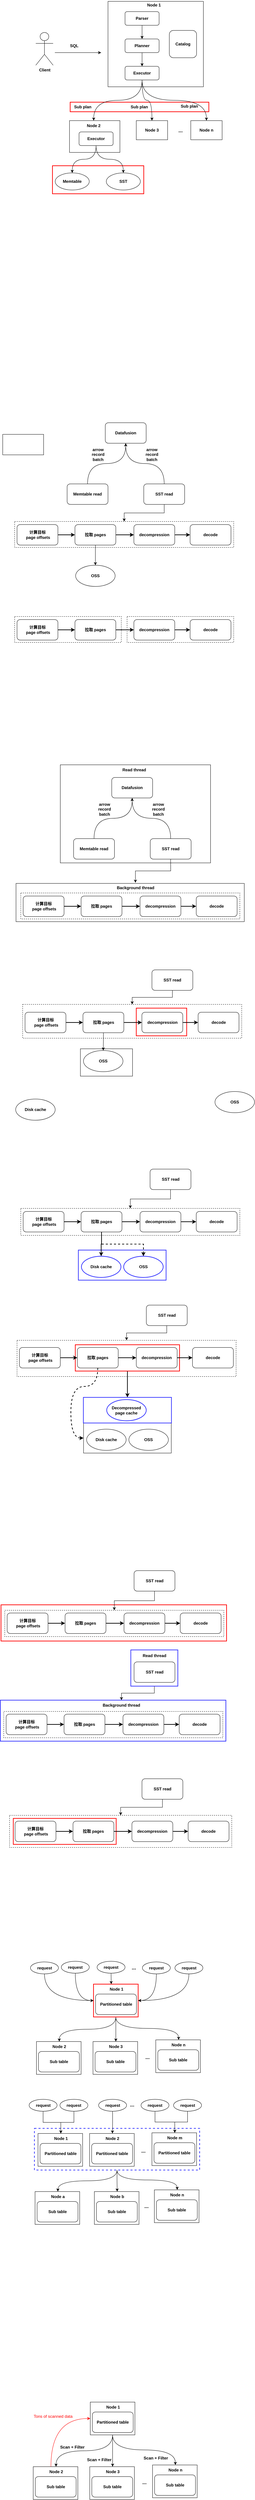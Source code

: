 <mxfile version="22.1.7" type="github">
  <diagram name="第 1 页" id="rps6Cipa3gKC37jfnILK">
    <mxGraphModel dx="1414" dy="635" grid="0" gridSize="10" guides="1" tooltips="1" connect="1" arrows="1" fold="1" page="1" pageScale="1" pageWidth="827" pageHeight="1169" math="0" shadow="0">
      <root>
        <mxCell id="0" />
        <mxCell id="1" parent="0" />
        <mxCell id="5W2cTwgAZAYK2Sw7-8Q3-419" style="edgeStyle=orthogonalEdgeStyle;rounded=0;orthogonalLoop=1;jettySize=auto;html=1;exitX=0.5;exitY=1;exitDx=0;exitDy=0;entryX=0.5;entryY=0;entryDx=0;entryDy=0;curved=1;" edge="1" parent="1" source="5W2cTwgAZAYK2Sw7-8Q3-418" target="5W2cTwgAZAYK2Sw7-8Q3-389">
          <mxGeometry relative="1" as="geometry" />
        </mxCell>
        <mxCell id="5W2cTwgAZAYK2Sw7-8Q3-420" style="edgeStyle=orthogonalEdgeStyle;rounded=0;orthogonalLoop=1;jettySize=auto;html=1;exitX=0.5;exitY=1;exitDx=0;exitDy=0;" edge="1" parent="1" source="5W2cTwgAZAYK2Sw7-8Q3-418" target="5W2cTwgAZAYK2Sw7-8Q3-392">
          <mxGeometry relative="1" as="geometry" />
        </mxCell>
        <mxCell id="5W2cTwgAZAYK2Sw7-8Q3-421" style="edgeStyle=orthogonalEdgeStyle;rounded=0;orthogonalLoop=1;jettySize=auto;html=1;exitX=0.5;exitY=1;exitDx=0;exitDy=0;curved=1;" edge="1" parent="1" source="5W2cTwgAZAYK2Sw7-8Q3-418" target="5W2cTwgAZAYK2Sw7-8Q3-395">
          <mxGeometry relative="1" as="geometry" />
        </mxCell>
        <mxCell id="5W2cTwgAZAYK2Sw7-8Q3-418" value="" style="rounded=0;whiteSpace=wrap;html=1;dashed=1;strokeWidth=2;strokeColor=#3333FF;" vertex="1" parent="1">
          <mxGeometry x="152" y="6355" width="485" height="122" as="geometry" />
        </mxCell>
        <mxCell id="5W2cTwgAZAYK2Sw7-8Q3-362" style="edgeStyle=orthogonalEdgeStyle;rounded=0;orthogonalLoop=1;jettySize=auto;html=1;exitX=0.5;exitY=1;exitDx=0;exitDy=0;entryX=0.5;entryY=0;entryDx=0;entryDy=0;curved=1;fontStyle=1" edge="1" parent="1" source="5W2cTwgAZAYK2Sw7-8Q3-350" target="5W2cTwgAZAYK2Sw7-8Q3-355">
          <mxGeometry relative="1" as="geometry" />
        </mxCell>
        <mxCell id="5W2cTwgAZAYK2Sw7-8Q3-363" style="edgeStyle=orthogonalEdgeStyle;rounded=0;orthogonalLoop=1;jettySize=auto;html=1;exitX=0.5;exitY=1;exitDx=0;exitDy=0;curved=1;fontStyle=1" edge="1" parent="1" source="5W2cTwgAZAYK2Sw7-8Q3-350" target="5W2cTwgAZAYK2Sw7-8Q3-358">
          <mxGeometry relative="1" as="geometry" />
        </mxCell>
        <mxCell id="5W2cTwgAZAYK2Sw7-8Q3-364" style="edgeStyle=orthogonalEdgeStyle;rounded=0;orthogonalLoop=1;jettySize=auto;html=1;exitX=0.5;exitY=1;exitDx=0;exitDy=0;entryX=0.5;entryY=0;entryDx=0;entryDy=0;curved=1;fontStyle=1" edge="1" parent="1" source="5W2cTwgAZAYK2Sw7-8Q3-350" target="5W2cTwgAZAYK2Sw7-8Q3-361">
          <mxGeometry relative="1" as="geometry" />
        </mxCell>
        <mxCell id="5W2cTwgAZAYK2Sw7-8Q3-350" value="" style="rounded=0;whiteSpace=wrap;html=1;fontStyle=1;strokeColor=#FF0000;strokeWidth=2;" vertex="1" parent="1">
          <mxGeometry x="325.5" y="5933" width="131" height="96" as="geometry" />
        </mxCell>
        <mxCell id="5W2cTwgAZAYK2Sw7-8Q3-316" value="" style="rounded=0;whiteSpace=wrap;html=1;dashed=1;" vertex="1" parent="1">
          <mxGeometry x="79" y="5439" width="652.25" height="94" as="geometry" />
        </mxCell>
        <mxCell id="5W2cTwgAZAYK2Sw7-8Q3-330" value="" style="rounded=0;whiteSpace=wrap;html=1;strokeColor=#FF0000;strokeWidth=2;" vertex="1" parent="1">
          <mxGeometry x="90" y="5448" width="302" height="76" as="geometry" />
        </mxCell>
        <mxCell id="5W2cTwgAZAYK2Sw7-8Q3-236" value="" style="rounded=0;whiteSpace=wrap;html=1;strokeColor=#3333FF;strokeWidth=2;" vertex="1" parent="1">
          <mxGeometry x="52" y="5102" width="662" height="120" as="geometry" />
        </mxCell>
        <mxCell id="5W2cTwgAZAYK2Sw7-8Q3-239" style="edgeStyle=orthogonalEdgeStyle;rounded=0;orthogonalLoop=1;jettySize=auto;html=1;exitX=0.5;exitY=1;exitDx=0;exitDy=0;entryX=0.5;entryY=0;entryDx=0;entryDy=0;" edge="1" parent="1" source="5W2cTwgAZAYK2Sw7-8Q3-235" target="5W2cTwgAZAYK2Sw7-8Q3-238">
          <mxGeometry relative="1" as="geometry" />
        </mxCell>
        <mxCell id="5W2cTwgAZAYK2Sw7-8Q3-235" value="" style="rounded=0;whiteSpace=wrap;html=1;strokeColor=#3333FF;strokeWidth=2;" vertex="1" parent="1">
          <mxGeometry x="435" y="4955" width="138" height="106" as="geometry" />
        </mxCell>
        <mxCell id="5W2cTwgAZAYK2Sw7-8Q3-223" value="" style="rounded=0;whiteSpace=wrap;html=1;strokeColor=#FF0000;strokeWidth=2;" vertex="1" parent="1">
          <mxGeometry x="54" y="4823" width="662" height="106" as="geometry" />
        </mxCell>
        <mxCell id="5W2cTwgAZAYK2Sw7-8Q3-186" value="" style="rounded=0;whiteSpace=wrap;html=1;dashed=1;" vertex="1" parent="1">
          <mxGeometry x="101" y="4049" width="643" height="106" as="geometry" />
        </mxCell>
        <mxCell id="5W2cTwgAZAYK2Sw7-8Q3-207" style="edgeStyle=orthogonalEdgeStyle;rounded=0;orthogonalLoop=1;jettySize=auto;html=1;exitX=0.5;exitY=1;exitDx=0;exitDy=0;entryX=0.5;entryY=0;entryDx=0;entryDy=0;strokeWidth=2;" edge="1" parent="1" source="5W2cTwgAZAYK2Sw7-8Q3-203" target="5W2cTwgAZAYK2Sw7-8Q3-206">
          <mxGeometry relative="1" as="geometry" />
        </mxCell>
        <mxCell id="5W2cTwgAZAYK2Sw7-8Q3-203" value="" style="rounded=0;whiteSpace=wrap;html=1;strokeColor=#FF0000;strokeWidth=2;" vertex="1" parent="1">
          <mxGeometry x="272" y="4062" width="306" height="77" as="geometry" />
        </mxCell>
        <mxCell id="5W2cTwgAZAYK2Sw7-8Q3-167" value="" style="rounded=0;whiteSpace=wrap;html=1;" vertex="1" parent="1">
          <mxGeometry x="287" y="3196" width="153" height="80" as="geometry" />
        </mxCell>
        <mxCell id="5W2cTwgAZAYK2Sw7-8Q3-143" value="" style="rounded=0;whiteSpace=wrap;html=1;dashed=1;" vertex="1" parent="1">
          <mxGeometry x="117.5" y="3066" width="643" height="99" as="geometry" />
        </mxCell>
        <mxCell id="5W2cTwgAZAYK2Sw7-8Q3-166" value="" style="rounded=0;whiteSpace=wrap;html=1;strokeColor=#FF0000;strokeWidth=2;" vertex="1" parent="1">
          <mxGeometry x="451" y="3077" width="148" height="81" as="geometry" />
        </mxCell>
        <mxCell id="5W2cTwgAZAYK2Sw7-8Q3-93" value="" style="rounded=0;whiteSpace=wrap;html=1;dashed=1;" vertex="1" parent="1">
          <mxGeometry x="424" y="1931" width="313" height="76" as="geometry" />
        </mxCell>
        <mxCell id="5W2cTwgAZAYK2Sw7-8Q3-71" value="" style="rounded=0;whiteSpace=wrap;html=1;dashed=1;" vertex="1" parent="1">
          <mxGeometry x="94" y="1653" width="643" height="76" as="geometry" />
        </mxCell>
        <mxCell id="5W2cTwgAZAYK2Sw7-8Q3-59" value="" style="rounded=0;whiteSpace=wrap;html=1;strokeColor=#FF0000;strokeWidth=2;fontStyle=1" vertex="1" parent="1">
          <mxGeometry x="257" y="426" width="407" height="28" as="geometry" />
        </mxCell>
        <mxCell id="5W2cTwgAZAYK2Sw7-8Q3-6" value="" style="rounded=0;whiteSpace=wrap;html=1;" vertex="1" parent="1">
          <mxGeometry x="368" y="131" width="280" height="250" as="geometry" />
        </mxCell>
        <mxCell id="5W2cTwgAZAYK2Sw7-8Q3-4" style="edgeStyle=orthogonalEdgeStyle;rounded=0;orthogonalLoop=1;jettySize=auto;html=1;exitX=0.5;exitY=1;exitDx=0;exitDy=0;entryX=0.5;entryY=0;entryDx=0;entryDy=0;" edge="1" parent="1" source="5W2cTwgAZAYK2Sw7-8Q3-1" target="5W2cTwgAZAYK2Sw7-8Q3-2">
          <mxGeometry relative="1" as="geometry" />
        </mxCell>
        <mxCell id="5W2cTwgAZAYK2Sw7-8Q3-1" value="&lt;b&gt;Parser&lt;/b&gt;" style="rounded=1;whiteSpace=wrap;html=1;" vertex="1" parent="1">
          <mxGeometry x="418" y="161" width="100" height="40" as="geometry" />
        </mxCell>
        <mxCell id="5W2cTwgAZAYK2Sw7-8Q3-5" style="edgeStyle=orthogonalEdgeStyle;rounded=0;orthogonalLoop=1;jettySize=auto;html=1;exitX=0.5;exitY=1;exitDx=0;exitDy=0;" edge="1" parent="1" source="5W2cTwgAZAYK2Sw7-8Q3-2" target="5W2cTwgAZAYK2Sw7-8Q3-3">
          <mxGeometry relative="1" as="geometry" />
        </mxCell>
        <mxCell id="5W2cTwgAZAYK2Sw7-8Q3-2" value="&lt;b&gt;Planner&lt;/b&gt;" style="rounded=1;whiteSpace=wrap;html=1;" vertex="1" parent="1">
          <mxGeometry x="418" y="241" width="100" height="40" as="geometry" />
        </mxCell>
        <mxCell id="5W2cTwgAZAYK2Sw7-8Q3-53" style="edgeStyle=orthogonalEdgeStyle;rounded=0;orthogonalLoop=1;jettySize=auto;html=1;exitX=0.5;exitY=1;exitDx=0;exitDy=0;entryX=0.5;entryY=0;entryDx=0;entryDy=0;curved=1;" edge="1" parent="1" source="5W2cTwgAZAYK2Sw7-8Q3-3" target="5W2cTwgAZAYK2Sw7-8Q3-48">
          <mxGeometry relative="1" as="geometry" />
        </mxCell>
        <mxCell id="5W2cTwgAZAYK2Sw7-8Q3-54" style="edgeStyle=orthogonalEdgeStyle;rounded=0;orthogonalLoop=1;jettySize=auto;html=1;exitX=0.5;exitY=1;exitDx=0;exitDy=0;entryX=0.5;entryY=0;entryDx=0;entryDy=0;curved=1;" edge="1" parent="1" source="5W2cTwgAZAYK2Sw7-8Q3-3" target="5W2cTwgAZAYK2Sw7-8Q3-50">
          <mxGeometry relative="1" as="geometry" />
        </mxCell>
        <mxCell id="5W2cTwgAZAYK2Sw7-8Q3-60" style="edgeStyle=orthogonalEdgeStyle;rounded=0;orthogonalLoop=1;jettySize=auto;html=1;exitX=0.5;exitY=1;exitDx=0;exitDy=0;entryX=0.5;entryY=0;entryDx=0;entryDy=0;curved=1;" edge="1" parent="1" source="5W2cTwgAZAYK2Sw7-8Q3-3" target="5W2cTwgAZAYK2Sw7-8Q3-45">
          <mxGeometry relative="1" as="geometry" />
        </mxCell>
        <mxCell id="5W2cTwgAZAYK2Sw7-8Q3-3" value="&lt;b&gt;Executor&lt;/b&gt;" style="rounded=1;whiteSpace=wrap;html=1;" vertex="1" parent="1">
          <mxGeometry x="418" y="321" width="100" height="40" as="geometry" />
        </mxCell>
        <mxCell id="5W2cTwgAZAYK2Sw7-8Q3-14" value="&lt;b&gt;Catalog&lt;/b&gt;" style="rounded=1;whiteSpace=wrap;html=1;" vertex="1" parent="1">
          <mxGeometry x="548" y="216" width="80" height="80" as="geometry" />
        </mxCell>
        <mxCell id="5W2cTwgAZAYK2Sw7-8Q3-15" value="&lt;b&gt;Client&lt;/b&gt;" style="shape=umlActor;verticalLabelPosition=bottom;verticalAlign=top;html=1;outlineConnect=0;" vertex="1" parent="1">
          <mxGeometry x="156" y="222" width="51" height="96" as="geometry" />
        </mxCell>
        <mxCell id="5W2cTwgAZAYK2Sw7-8Q3-20" value="" style="endArrow=classic;html=1;rounded=0;" edge="1" parent="1">
          <mxGeometry width="50" height="50" relative="1" as="geometry">
            <mxPoint x="212" y="281" as="sourcePoint" />
            <mxPoint x="348" y="281" as="targetPoint" />
          </mxGeometry>
        </mxCell>
        <mxCell id="5W2cTwgAZAYK2Sw7-8Q3-21" value="&lt;b&gt;SQL&lt;/b&gt;" style="text;html=1;strokeColor=none;fillColor=none;align=center;verticalAlign=middle;whiteSpace=wrap;rounded=0;" vertex="1" parent="1">
          <mxGeometry x="239" y="246" width="60" height="30" as="geometry" />
        </mxCell>
        <mxCell id="5W2cTwgAZAYK2Sw7-8Q3-31" value="" style="rounded=0;whiteSpace=wrap;html=1;strokeColor=#FF0000;strokeWidth=2;" vertex="1" parent="1">
          <mxGeometry x="205" y="612" width="268" height="82" as="geometry" />
        </mxCell>
        <mxCell id="5W2cTwgAZAYK2Sw7-8Q3-32" value="" style="rounded=0;whiteSpace=wrap;html=1;" vertex="1" parent="1">
          <mxGeometry x="255" y="480" width="148" height="93" as="geometry" />
        </mxCell>
        <mxCell id="5W2cTwgAZAYK2Sw7-8Q3-37" style="edgeStyle=orthogonalEdgeStyle;rounded=0;orthogonalLoop=1;jettySize=auto;html=1;exitX=0.5;exitY=1;exitDx=0;exitDy=0;entryX=0.5;entryY=0;entryDx=0;entryDy=0;curved=1;" edge="1" parent="1" source="5W2cTwgAZAYK2Sw7-8Q3-39" target="5W2cTwgAZAYK2Sw7-8Q3-40">
          <mxGeometry relative="1" as="geometry" />
        </mxCell>
        <mxCell id="5W2cTwgAZAYK2Sw7-8Q3-38" style="edgeStyle=orthogonalEdgeStyle;rounded=0;orthogonalLoop=1;jettySize=auto;html=1;exitX=0.5;exitY=1;exitDx=0;exitDy=0;entryX=0.5;entryY=0;entryDx=0;entryDy=0;curved=1;" edge="1" parent="1" source="5W2cTwgAZAYK2Sw7-8Q3-39" target="5W2cTwgAZAYK2Sw7-8Q3-41">
          <mxGeometry relative="1" as="geometry" />
        </mxCell>
        <mxCell id="5W2cTwgAZAYK2Sw7-8Q3-39" value="&lt;span&gt;Executor&lt;/span&gt;" style="rounded=1;whiteSpace=wrap;html=1;fontStyle=1" vertex="1" parent="1">
          <mxGeometry x="283" y="513" width="100" height="40" as="geometry" />
        </mxCell>
        <mxCell id="5W2cTwgAZAYK2Sw7-8Q3-40" value="Memtable" style="ellipse;whiteSpace=wrap;html=1;fontStyle=1" vertex="1" parent="1">
          <mxGeometry x="213" y="633" width="100" height="50" as="geometry" />
        </mxCell>
        <mxCell id="5W2cTwgAZAYK2Sw7-8Q3-41" value="SST" style="ellipse;whiteSpace=wrap;html=1;fontStyle=1" vertex="1" parent="1">
          <mxGeometry x="363" y="633" width="100" height="50" as="geometry" />
        </mxCell>
        <mxCell id="5W2cTwgAZAYK2Sw7-8Q3-45" value="Node 2" style="text;html=1;strokeColor=none;fillColor=none;align=center;verticalAlign=middle;whiteSpace=wrap;rounded=0;fontStyle=1" vertex="1" parent="1">
          <mxGeometry x="296" y="480" width="60" height="30" as="geometry" />
        </mxCell>
        <mxCell id="5W2cTwgAZAYK2Sw7-8Q3-47" value="Sub plan" style="text;html=1;strokeColor=none;fillColor=none;align=center;verticalAlign=middle;whiteSpace=wrap;rounded=0;fontStyle=1" vertex="1" parent="1">
          <mxGeometry x="264" y="425" width="60" height="30" as="geometry" />
        </mxCell>
        <mxCell id="5W2cTwgAZAYK2Sw7-8Q3-48" value="" style="rounded=0;whiteSpace=wrap;html=1;fontStyle=1" vertex="1" parent="1">
          <mxGeometry x="451" y="480" width="92" height="56" as="geometry" />
        </mxCell>
        <mxCell id="5W2cTwgAZAYK2Sw7-8Q3-49" value="Node 3" style="text;html=1;strokeColor=none;fillColor=none;align=center;verticalAlign=middle;whiteSpace=wrap;rounded=0;fontStyle=1" vertex="1" parent="1">
          <mxGeometry x="467" y="493" width="60" height="30" as="geometry" />
        </mxCell>
        <mxCell id="5W2cTwgAZAYK2Sw7-8Q3-50" value="" style="rounded=0;whiteSpace=wrap;html=1;fontStyle=1" vertex="1" parent="1">
          <mxGeometry x="611" y="480" width="92" height="56" as="geometry" />
        </mxCell>
        <mxCell id="5W2cTwgAZAYK2Sw7-8Q3-51" value="Node n" style="text;html=1;strokeColor=none;fillColor=none;align=center;verticalAlign=middle;whiteSpace=wrap;rounded=0;fontStyle=1" vertex="1" parent="1">
          <mxGeometry x="627" y="493" width="60" height="30" as="geometry" />
        </mxCell>
        <mxCell id="5W2cTwgAZAYK2Sw7-8Q3-52" value="&lt;font style=&quot;font-size: 15px;&quot;&gt;&lt;span&gt;...&lt;/span&gt;&lt;/font&gt;" style="text;html=1;strokeColor=none;fillColor=none;align=center;verticalAlign=middle;whiteSpace=wrap;rounded=0;fontStyle=1" vertex="1" parent="1">
          <mxGeometry x="551" y="493" width="60" height="30" as="geometry" />
        </mxCell>
        <mxCell id="5W2cTwgAZAYK2Sw7-8Q3-55" value="Sub plan" style="text;html=1;strokeColor=none;fillColor=none;align=center;verticalAlign=middle;whiteSpace=wrap;rounded=0;fontStyle=1" vertex="1" parent="1">
          <mxGeometry x="430" y="425" width="60" height="30" as="geometry" />
        </mxCell>
        <mxCell id="5W2cTwgAZAYK2Sw7-8Q3-56" value="Sub plan" style="text;html=1;strokeColor=none;fillColor=none;align=center;verticalAlign=middle;whiteSpace=wrap;rounded=0;fontStyle=1" vertex="1" parent="1">
          <mxGeometry x="577" y="422.5" width="60" height="30" as="geometry" />
        </mxCell>
        <mxCell id="5W2cTwgAZAYK2Sw7-8Q3-61" value="Node 1" style="text;html=1;strokeColor=none;fillColor=none;align=center;verticalAlign=middle;whiteSpace=wrap;rounded=0;fontStyle=1" vertex="1" parent="1">
          <mxGeometry x="473" y="127" width="60" height="30" as="geometry" />
        </mxCell>
        <mxCell id="5W2cTwgAZAYK2Sw7-8Q3-67" style="edgeStyle=orthogonalEdgeStyle;rounded=0;orthogonalLoop=1;jettySize=auto;html=1;exitX=1;exitY=0.5;exitDx=0;exitDy=0;fontSize=13;strokeWidth=2;" edge="1" parent="1" source="5W2cTwgAZAYK2Sw7-8Q3-63" target="5W2cTwgAZAYK2Sw7-8Q3-64">
          <mxGeometry relative="1" as="geometry" />
        </mxCell>
        <mxCell id="5W2cTwgAZAYK2Sw7-8Q3-63" value="&lt;div&gt;&lt;span&gt;计算目标&lt;/span&gt;&lt;/div&gt;&lt;div&gt;&lt;span&gt;&amp;nbsp;page offsets&lt;/span&gt;&lt;/div&gt;" style="rounded=1;whiteSpace=wrap;html=1;fontStyle=1" vertex="1" parent="1">
          <mxGeometry x="101" y="1662" width="120" height="60" as="geometry" />
        </mxCell>
        <mxCell id="5W2cTwgAZAYK2Sw7-8Q3-68" style="edgeStyle=orthogonalEdgeStyle;rounded=0;orthogonalLoop=1;jettySize=auto;html=1;exitX=1;exitY=0.5;exitDx=0;exitDy=0;strokeWidth=2;" edge="1" parent="1" source="5W2cTwgAZAYK2Sw7-8Q3-64" target="5W2cTwgAZAYK2Sw7-8Q3-65">
          <mxGeometry relative="1" as="geometry" />
        </mxCell>
        <mxCell id="5W2cTwgAZAYK2Sw7-8Q3-141" style="edgeStyle=orthogonalEdgeStyle;rounded=0;orthogonalLoop=1;jettySize=auto;html=1;exitX=0.5;exitY=1;exitDx=0;exitDy=0;" edge="1" parent="1" source="5W2cTwgAZAYK2Sw7-8Q3-64" target="5W2cTwgAZAYK2Sw7-8Q3-140">
          <mxGeometry relative="1" as="geometry" />
        </mxCell>
        <mxCell id="5W2cTwgAZAYK2Sw7-8Q3-64" value="拉取 pages" style="rounded=1;whiteSpace=wrap;html=1;fontStyle=1" vertex="1" parent="1">
          <mxGeometry x="271" y="1662" width="120" height="60" as="geometry" />
        </mxCell>
        <mxCell id="5W2cTwgAZAYK2Sw7-8Q3-69" style="edgeStyle=orthogonalEdgeStyle;rounded=0;orthogonalLoop=1;jettySize=auto;html=1;exitX=1;exitY=0.5;exitDx=0;exitDy=0;strokeWidth=2;" edge="1" parent="1" source="5W2cTwgAZAYK2Sw7-8Q3-65" target="5W2cTwgAZAYK2Sw7-8Q3-66">
          <mxGeometry relative="1" as="geometry" />
        </mxCell>
        <mxCell id="5W2cTwgAZAYK2Sw7-8Q3-65" value="decompression" style="rounded=1;whiteSpace=wrap;html=1;fontStyle=1" vertex="1" parent="1">
          <mxGeometry x="444" y="1662" width="120" height="60" as="geometry" />
        </mxCell>
        <mxCell id="5W2cTwgAZAYK2Sw7-8Q3-66" value="decode" style="rounded=1;whiteSpace=wrap;html=1;fontStyle=1" vertex="1" parent="1">
          <mxGeometry x="609" y="1662" width="120" height="60" as="geometry" />
        </mxCell>
        <mxCell id="5W2cTwgAZAYK2Sw7-8Q3-73" value="&lt;b&gt;Datafusion&lt;/b&gt;" style="rounded=1;whiteSpace=wrap;html=1;" vertex="1" parent="1">
          <mxGeometry x="360" y="1364" width="120" height="60" as="geometry" />
        </mxCell>
        <mxCell id="5W2cTwgAZAYK2Sw7-8Q3-80" style="edgeStyle=orthogonalEdgeStyle;rounded=0;orthogonalLoop=1;jettySize=auto;html=1;exitX=0.5;exitY=0;exitDx=0;exitDy=0;curved=1;" edge="1" parent="1" source="5W2cTwgAZAYK2Sw7-8Q3-74" target="5W2cTwgAZAYK2Sw7-8Q3-73">
          <mxGeometry relative="1" as="geometry" />
        </mxCell>
        <mxCell id="5W2cTwgAZAYK2Sw7-8Q3-74" value="&lt;b&gt;Memtable read&lt;br&gt;&lt;/b&gt;" style="rounded=1;whiteSpace=wrap;html=1;" vertex="1" parent="1">
          <mxGeometry x="248" y="1543" width="120" height="60" as="geometry" />
        </mxCell>
        <mxCell id="5W2cTwgAZAYK2Sw7-8Q3-76" style="edgeStyle=orthogonalEdgeStyle;rounded=0;orthogonalLoop=1;jettySize=auto;html=1;exitX=0.5;exitY=1;exitDx=0;exitDy=0;" edge="1" parent="1" source="5W2cTwgAZAYK2Sw7-8Q3-75" target="5W2cTwgAZAYK2Sw7-8Q3-71">
          <mxGeometry relative="1" as="geometry" />
        </mxCell>
        <mxCell id="5W2cTwgAZAYK2Sw7-8Q3-82" style="edgeStyle=orthogonalEdgeStyle;rounded=0;orthogonalLoop=1;jettySize=auto;html=1;exitX=0.5;exitY=0;exitDx=0;exitDy=0;entryX=0.5;entryY=1;entryDx=0;entryDy=0;curved=1;" edge="1" parent="1" source="5W2cTwgAZAYK2Sw7-8Q3-75" target="5W2cTwgAZAYK2Sw7-8Q3-73">
          <mxGeometry relative="1" as="geometry" />
        </mxCell>
        <mxCell id="5W2cTwgAZAYK2Sw7-8Q3-75" value="&lt;b&gt;SST read&lt;br&gt;&lt;/b&gt;" style="rounded=1;whiteSpace=wrap;html=1;" vertex="1" parent="1">
          <mxGeometry x="473" y="1543" width="120" height="60" as="geometry" />
        </mxCell>
        <mxCell id="5W2cTwgAZAYK2Sw7-8Q3-83" value="&lt;b&gt;arrow record batch&lt;/b&gt;" style="text;html=1;strokeColor=none;fillColor=none;align=center;verticalAlign=middle;whiteSpace=wrap;rounded=0;" vertex="1" parent="1">
          <mxGeometry x="467" y="1442" width="60" height="30" as="geometry" />
        </mxCell>
        <mxCell id="5W2cTwgAZAYK2Sw7-8Q3-84" value="&lt;b&gt;arrow record batch&lt;/b&gt;" style="text;html=1;strokeColor=none;fillColor=none;align=center;verticalAlign=middle;whiteSpace=wrap;rounded=0;" vertex="1" parent="1">
          <mxGeometry x="309" y="1442" width="60" height="30" as="geometry" />
        </mxCell>
        <mxCell id="5W2cTwgAZAYK2Sw7-8Q3-85" value="" style="rounded=0;whiteSpace=wrap;html=1;dashed=1;" vertex="1" parent="1">
          <mxGeometry x="94" y="1931" width="313" height="76" as="geometry" />
        </mxCell>
        <mxCell id="5W2cTwgAZAYK2Sw7-8Q3-86" style="edgeStyle=orthogonalEdgeStyle;rounded=0;orthogonalLoop=1;jettySize=auto;html=1;exitX=1;exitY=0.5;exitDx=0;exitDy=0;fontSize=13;strokeWidth=2;" edge="1" parent="1" source="5W2cTwgAZAYK2Sw7-8Q3-87" target="5W2cTwgAZAYK2Sw7-8Q3-89">
          <mxGeometry relative="1" as="geometry" />
        </mxCell>
        <mxCell id="5W2cTwgAZAYK2Sw7-8Q3-87" value="&lt;div&gt;&lt;span&gt;计算目标&lt;/span&gt;&lt;/div&gt;&lt;div&gt;&lt;span&gt;&amp;nbsp;page offsets&lt;/span&gt;&lt;/div&gt;" style="rounded=1;whiteSpace=wrap;html=1;fontStyle=1" vertex="1" parent="1">
          <mxGeometry x="101" y="1940" width="120" height="60" as="geometry" />
        </mxCell>
        <mxCell id="5W2cTwgAZAYK2Sw7-8Q3-88" style="edgeStyle=orthogonalEdgeStyle;rounded=0;orthogonalLoop=1;jettySize=auto;html=1;exitX=1;exitY=0.5;exitDx=0;exitDy=0;strokeWidth=2;" edge="1" parent="1" source="5W2cTwgAZAYK2Sw7-8Q3-89" target="5W2cTwgAZAYK2Sw7-8Q3-91">
          <mxGeometry relative="1" as="geometry" />
        </mxCell>
        <mxCell id="5W2cTwgAZAYK2Sw7-8Q3-89" value="拉取 pages" style="rounded=1;whiteSpace=wrap;html=1;fontStyle=1" vertex="1" parent="1">
          <mxGeometry x="271" y="1940" width="120" height="60" as="geometry" />
        </mxCell>
        <mxCell id="5W2cTwgAZAYK2Sw7-8Q3-90" style="edgeStyle=orthogonalEdgeStyle;rounded=0;orthogonalLoop=1;jettySize=auto;html=1;exitX=1;exitY=0.5;exitDx=0;exitDy=0;strokeWidth=2;" edge="1" parent="1" source="5W2cTwgAZAYK2Sw7-8Q3-91" target="5W2cTwgAZAYK2Sw7-8Q3-92">
          <mxGeometry relative="1" as="geometry" />
        </mxCell>
        <mxCell id="5W2cTwgAZAYK2Sw7-8Q3-91" value="decompression" style="rounded=1;whiteSpace=wrap;html=1;fontStyle=1" vertex="1" parent="1">
          <mxGeometry x="444" y="1940" width="120" height="60" as="geometry" />
        </mxCell>
        <mxCell id="5W2cTwgAZAYK2Sw7-8Q3-92" value="decode" style="rounded=1;whiteSpace=wrap;html=1;fontStyle=1" vertex="1" parent="1">
          <mxGeometry x="609" y="1940" width="120" height="60" as="geometry" />
        </mxCell>
        <mxCell id="5W2cTwgAZAYK2Sw7-8Q3-102" value="" style="rounded=0;whiteSpace=wrap;html=1;" vertex="1" parent="1">
          <mxGeometry x="98" y="2712" width="670" height="112" as="geometry" />
        </mxCell>
        <mxCell id="5W2cTwgAZAYK2Sw7-8Q3-103" value="" style="rounded=0;whiteSpace=wrap;html=1;" vertex="1" parent="1">
          <mxGeometry x="228" y="2365" width="441" height="287" as="geometry" />
        </mxCell>
        <mxCell id="5W2cTwgAZAYK2Sw7-8Q3-104" value="" style="rounded=0;whiteSpace=wrap;html=1;dashed=1;" vertex="1" parent="1">
          <mxGeometry x="112" y="2740" width="643" height="76" as="geometry" />
        </mxCell>
        <mxCell id="5W2cTwgAZAYK2Sw7-8Q3-105" style="edgeStyle=orthogonalEdgeStyle;rounded=0;orthogonalLoop=1;jettySize=auto;html=1;exitX=1;exitY=0.5;exitDx=0;exitDy=0;fontSize=13;strokeWidth=2;" edge="1" parent="1" source="5W2cTwgAZAYK2Sw7-8Q3-106" target="5W2cTwgAZAYK2Sw7-8Q3-108">
          <mxGeometry relative="1" as="geometry" />
        </mxCell>
        <mxCell id="5W2cTwgAZAYK2Sw7-8Q3-106" value="&lt;div&gt;&lt;span&gt;计算目标&lt;/span&gt;&lt;/div&gt;&lt;div&gt;&lt;span&gt;&amp;nbsp;page offsets&lt;/span&gt;&lt;/div&gt;" style="rounded=1;whiteSpace=wrap;html=1;fontStyle=1" vertex="1" parent="1">
          <mxGeometry x="119" y="2749" width="120" height="60" as="geometry" />
        </mxCell>
        <mxCell id="5W2cTwgAZAYK2Sw7-8Q3-107" style="edgeStyle=orthogonalEdgeStyle;rounded=0;orthogonalLoop=1;jettySize=auto;html=1;exitX=1;exitY=0.5;exitDx=0;exitDy=0;strokeWidth=2;" edge="1" parent="1" source="5W2cTwgAZAYK2Sw7-8Q3-108" target="5W2cTwgAZAYK2Sw7-8Q3-110">
          <mxGeometry relative="1" as="geometry" />
        </mxCell>
        <mxCell id="5W2cTwgAZAYK2Sw7-8Q3-108" value="拉取 pages" style="rounded=1;whiteSpace=wrap;html=1;fontStyle=1" vertex="1" parent="1">
          <mxGeometry x="289" y="2749" width="120" height="60" as="geometry" />
        </mxCell>
        <mxCell id="5W2cTwgAZAYK2Sw7-8Q3-109" style="edgeStyle=orthogonalEdgeStyle;rounded=0;orthogonalLoop=1;jettySize=auto;html=1;exitX=1;exitY=0.5;exitDx=0;exitDy=0;strokeWidth=2;" edge="1" parent="1" source="5W2cTwgAZAYK2Sw7-8Q3-110" target="5W2cTwgAZAYK2Sw7-8Q3-111">
          <mxGeometry relative="1" as="geometry" />
        </mxCell>
        <mxCell id="5W2cTwgAZAYK2Sw7-8Q3-110" value="decompression" style="rounded=1;whiteSpace=wrap;html=1;fontStyle=1" vertex="1" parent="1">
          <mxGeometry x="462" y="2749" width="120" height="60" as="geometry" />
        </mxCell>
        <mxCell id="5W2cTwgAZAYK2Sw7-8Q3-111" value="decode" style="rounded=1;whiteSpace=wrap;html=1;fontStyle=1" vertex="1" parent="1">
          <mxGeometry x="627" y="2749" width="120" height="60" as="geometry" />
        </mxCell>
        <mxCell id="5W2cTwgAZAYK2Sw7-8Q3-112" value="&lt;b&gt;Datafusion&lt;/b&gt;" style="rounded=1;whiteSpace=wrap;html=1;" vertex="1" parent="1">
          <mxGeometry x="379" y="2402" width="120" height="60" as="geometry" />
        </mxCell>
        <mxCell id="5W2cTwgAZAYK2Sw7-8Q3-113" style="edgeStyle=orthogonalEdgeStyle;rounded=0;orthogonalLoop=1;jettySize=auto;html=1;exitX=0.5;exitY=0;exitDx=0;exitDy=0;curved=1;" edge="1" parent="1" source="5W2cTwgAZAYK2Sw7-8Q3-114" target="5W2cTwgAZAYK2Sw7-8Q3-112">
          <mxGeometry relative="1" as="geometry" />
        </mxCell>
        <mxCell id="5W2cTwgAZAYK2Sw7-8Q3-114" value="&lt;b&gt;Memtable read&lt;br&gt;&lt;/b&gt;" style="rounded=1;whiteSpace=wrap;html=1;" vertex="1" parent="1">
          <mxGeometry x="267" y="2581" width="120" height="60" as="geometry" />
        </mxCell>
        <mxCell id="5W2cTwgAZAYK2Sw7-8Q3-115" style="edgeStyle=orthogonalEdgeStyle;rounded=0;orthogonalLoop=1;jettySize=auto;html=1;exitX=0.5;exitY=0;exitDx=0;exitDy=0;entryX=0.5;entryY=1;entryDx=0;entryDy=0;curved=1;" edge="1" parent="1" source="5W2cTwgAZAYK2Sw7-8Q3-117" target="5W2cTwgAZAYK2Sw7-8Q3-112">
          <mxGeometry relative="1" as="geometry" />
        </mxCell>
        <mxCell id="5W2cTwgAZAYK2Sw7-8Q3-116" style="edgeStyle=orthogonalEdgeStyle;rounded=0;orthogonalLoop=1;jettySize=auto;html=1;exitX=0.5;exitY=1;exitDx=0;exitDy=0;entryX=0.5;entryY=0;entryDx=0;entryDy=0;" edge="1" parent="1" source="5W2cTwgAZAYK2Sw7-8Q3-117" target="5W2cTwgAZAYK2Sw7-8Q3-121">
          <mxGeometry relative="1" as="geometry" />
        </mxCell>
        <mxCell id="5W2cTwgAZAYK2Sw7-8Q3-117" value="&lt;b&gt;SST read&lt;br&gt;&lt;/b&gt;" style="rounded=1;whiteSpace=wrap;html=1;" vertex="1" parent="1">
          <mxGeometry x="492" y="2581" width="120" height="60" as="geometry" />
        </mxCell>
        <mxCell id="5W2cTwgAZAYK2Sw7-8Q3-118" value="&lt;b&gt;arrow record batch&lt;/b&gt;" style="text;html=1;strokeColor=none;fillColor=none;align=center;verticalAlign=middle;whiteSpace=wrap;rounded=0;" vertex="1" parent="1">
          <mxGeometry x="486" y="2480" width="60" height="30" as="geometry" />
        </mxCell>
        <mxCell id="5W2cTwgAZAYK2Sw7-8Q3-119" value="&lt;b&gt;arrow record batch&lt;/b&gt;" style="text;html=1;strokeColor=none;fillColor=none;align=center;verticalAlign=middle;whiteSpace=wrap;rounded=0;" vertex="1" parent="1">
          <mxGeometry x="328" y="2480" width="60" height="30" as="geometry" />
        </mxCell>
        <mxCell id="5W2cTwgAZAYK2Sw7-8Q3-120" value="&lt;b&gt;Read thread&lt;/b&gt;" style="text;html=1;strokeColor=none;fillColor=none;align=center;verticalAlign=middle;whiteSpace=wrap;rounded=0;" vertex="1" parent="1">
          <mxGeometry x="406" y="2365" width="78" height="30" as="geometry" />
        </mxCell>
        <mxCell id="5W2cTwgAZAYK2Sw7-8Q3-121" value="&lt;b&gt;Background thread&lt;/b&gt;" style="text;html=1;strokeColor=none;fillColor=none;align=center;verticalAlign=middle;whiteSpace=wrap;rounded=0;" vertex="1" parent="1">
          <mxGeometry x="388.75" y="2710" width="119.5" height="30" as="geometry" />
        </mxCell>
        <mxCell id="5W2cTwgAZAYK2Sw7-8Q3-140" value="&lt;b&gt;OSS&lt;/b&gt;" style="ellipse;whiteSpace=wrap;html=1;" vertex="1" parent="1">
          <mxGeometry x="273" y="1781" width="116" height="62" as="geometry" />
        </mxCell>
        <mxCell id="5W2cTwgAZAYK2Sw7-8Q3-142" value="" style="rounded=0;whiteSpace=wrap;html=1;" vertex="1" parent="1">
          <mxGeometry x="59" y="1398" width="120" height="60" as="geometry" />
        </mxCell>
        <mxCell id="5W2cTwgAZAYK2Sw7-8Q3-144" style="edgeStyle=orthogonalEdgeStyle;rounded=0;orthogonalLoop=1;jettySize=auto;html=1;exitX=1;exitY=0.5;exitDx=0;exitDy=0;fontSize=13;strokeWidth=2;" edge="1" parent="1" source="5W2cTwgAZAYK2Sw7-8Q3-145" target="5W2cTwgAZAYK2Sw7-8Q3-148">
          <mxGeometry relative="1" as="geometry" />
        </mxCell>
        <mxCell id="5W2cTwgAZAYK2Sw7-8Q3-145" value="&lt;div&gt;&lt;span&gt;计算目标&lt;/span&gt;&lt;/div&gt;&lt;div&gt;&lt;span&gt;&amp;nbsp;page offsets&lt;/span&gt;&lt;/div&gt;" style="rounded=1;whiteSpace=wrap;html=1;fontStyle=1" vertex="1" parent="1">
          <mxGeometry x="124.5" y="3089" width="120" height="60" as="geometry" />
        </mxCell>
        <mxCell id="5W2cTwgAZAYK2Sw7-8Q3-146" style="edgeStyle=orthogonalEdgeStyle;rounded=0;orthogonalLoop=1;jettySize=auto;html=1;exitX=1;exitY=0.5;exitDx=0;exitDy=0;strokeWidth=2;" edge="1" parent="1" source="5W2cTwgAZAYK2Sw7-8Q3-148" target="5W2cTwgAZAYK2Sw7-8Q3-150">
          <mxGeometry relative="1" as="geometry" />
        </mxCell>
        <mxCell id="5W2cTwgAZAYK2Sw7-8Q3-162" style="edgeStyle=orthogonalEdgeStyle;rounded=0;orthogonalLoop=1;jettySize=auto;html=1;exitX=0.5;exitY=1;exitDx=0;exitDy=0;" edge="1" parent="1" source="5W2cTwgAZAYK2Sw7-8Q3-148" target="5W2cTwgAZAYK2Sw7-8Q3-155">
          <mxGeometry relative="1" as="geometry" />
        </mxCell>
        <mxCell id="5W2cTwgAZAYK2Sw7-8Q3-148" value="拉取 pages" style="rounded=1;whiteSpace=wrap;html=1;fontStyle=1" vertex="1" parent="1">
          <mxGeometry x="294.5" y="3089" width="120" height="60" as="geometry" />
        </mxCell>
        <mxCell id="5W2cTwgAZAYK2Sw7-8Q3-150" value="decompression" style="rounded=1;whiteSpace=wrap;html=1;fontStyle=1" vertex="1" parent="1">
          <mxGeometry x="467.5" y="3089" width="120" height="60" as="geometry" />
        </mxCell>
        <mxCell id="5W2cTwgAZAYK2Sw7-8Q3-149" style="edgeStyle=orthogonalEdgeStyle;rounded=0;orthogonalLoop=1;jettySize=auto;html=1;exitX=1;exitY=0.5;exitDx=0;exitDy=0;strokeWidth=2;" edge="1" parent="1" source="5W2cTwgAZAYK2Sw7-8Q3-150" target="5W2cTwgAZAYK2Sw7-8Q3-151">
          <mxGeometry relative="1" as="geometry" />
        </mxCell>
        <mxCell id="5W2cTwgAZAYK2Sw7-8Q3-151" value="decode" style="rounded=1;whiteSpace=wrap;html=1;fontStyle=1" vertex="1" parent="1">
          <mxGeometry x="632.5" y="3089" width="120" height="60" as="geometry" />
        </mxCell>
        <mxCell id="5W2cTwgAZAYK2Sw7-8Q3-153" style="edgeStyle=orthogonalEdgeStyle;rounded=0;orthogonalLoop=1;jettySize=auto;html=1;exitX=0.5;exitY=1;exitDx=0;exitDy=0;" edge="1" parent="1" source="5W2cTwgAZAYK2Sw7-8Q3-154" target="5W2cTwgAZAYK2Sw7-8Q3-143">
          <mxGeometry relative="1" as="geometry" />
        </mxCell>
        <mxCell id="5W2cTwgAZAYK2Sw7-8Q3-154" value="&lt;b&gt;SST read&lt;br&gt;&lt;/b&gt;" style="rounded=1;whiteSpace=wrap;html=1;" vertex="1" parent="1">
          <mxGeometry x="497" y="2965" width="120" height="60" as="geometry" />
        </mxCell>
        <mxCell id="5W2cTwgAZAYK2Sw7-8Q3-155" value="&lt;b&gt;OSS&lt;/b&gt;" style="ellipse;whiteSpace=wrap;html=1;" vertex="1" parent="1">
          <mxGeometry x="296" y="3201" width="116" height="62" as="geometry" />
        </mxCell>
        <mxCell id="5W2cTwgAZAYK2Sw7-8Q3-160" value="&lt;b&gt;Disk cache&lt;br&gt;&lt;/b&gt;" style="ellipse;whiteSpace=wrap;html=1;" vertex="1" parent="1">
          <mxGeometry x="97" y="3343" width="116" height="62" as="geometry" />
        </mxCell>
        <mxCell id="5W2cTwgAZAYK2Sw7-8Q3-161" value="&lt;b&gt;OSS&lt;/b&gt;" style="ellipse;whiteSpace=wrap;html=1;" vertex="1" parent="1">
          <mxGeometry x="682" y="3321" width="116" height="62" as="geometry" />
        </mxCell>
        <mxCell id="5W2cTwgAZAYK2Sw7-8Q3-168" value="" style="rounded=0;whiteSpace=wrap;html=1;strokeColor=#3333FF;strokeWidth=2;" vertex="1" parent="1">
          <mxGeometry x="281" y="3785" width="257.5" height="88" as="geometry" />
        </mxCell>
        <mxCell id="5W2cTwgAZAYK2Sw7-8Q3-169" value="" style="rounded=0;whiteSpace=wrap;html=1;dashed=1;" vertex="1" parent="1">
          <mxGeometry x="112" y="3663" width="643" height="79" as="geometry" />
        </mxCell>
        <mxCell id="5W2cTwgAZAYK2Sw7-8Q3-171" style="edgeStyle=orthogonalEdgeStyle;rounded=0;orthogonalLoop=1;jettySize=auto;html=1;exitX=1;exitY=0.5;exitDx=0;exitDy=0;fontSize=13;strokeWidth=2;" edge="1" parent="1" source="5W2cTwgAZAYK2Sw7-8Q3-172" target="5W2cTwgAZAYK2Sw7-8Q3-175">
          <mxGeometry relative="1" as="geometry" />
        </mxCell>
        <mxCell id="5W2cTwgAZAYK2Sw7-8Q3-172" value="&lt;div&gt;&lt;span&gt;计算目标&lt;/span&gt;&lt;/div&gt;&lt;div&gt;&lt;span&gt;&amp;nbsp;page offsets&lt;/span&gt;&lt;/div&gt;" style="rounded=1;whiteSpace=wrap;html=1;fontStyle=1" vertex="1" parent="1">
          <mxGeometry x="119" y="3672" width="120" height="60" as="geometry" />
        </mxCell>
        <mxCell id="5W2cTwgAZAYK2Sw7-8Q3-173" style="edgeStyle=orthogonalEdgeStyle;rounded=0;orthogonalLoop=1;jettySize=auto;html=1;exitX=1;exitY=0.5;exitDx=0;exitDy=0;strokeWidth=2;" edge="1" parent="1" source="5W2cTwgAZAYK2Sw7-8Q3-175" target="5W2cTwgAZAYK2Sw7-8Q3-176">
          <mxGeometry relative="1" as="geometry" />
        </mxCell>
        <mxCell id="5W2cTwgAZAYK2Sw7-8Q3-174" style="edgeStyle=orthogonalEdgeStyle;rounded=0;orthogonalLoop=1;jettySize=auto;html=1;exitX=0.5;exitY=1;exitDx=0;exitDy=0;strokeWidth=2;" edge="1" parent="1" source="5W2cTwgAZAYK2Sw7-8Q3-175" target="5W2cTwgAZAYK2Sw7-8Q3-181">
          <mxGeometry relative="1" as="geometry" />
        </mxCell>
        <mxCell id="5W2cTwgAZAYK2Sw7-8Q3-183" style="edgeStyle=orthogonalEdgeStyle;rounded=0;orthogonalLoop=1;jettySize=auto;html=1;exitX=0.5;exitY=1;exitDx=0;exitDy=0;entryX=0.5;entryY=0;entryDx=0;entryDy=0;dashed=1;strokeWidth=2;" edge="1" parent="1" source="5W2cTwgAZAYK2Sw7-8Q3-175" target="5W2cTwgAZAYK2Sw7-8Q3-182">
          <mxGeometry relative="1" as="geometry" />
        </mxCell>
        <mxCell id="5W2cTwgAZAYK2Sw7-8Q3-175" value="拉取 pages" style="rounded=1;whiteSpace=wrap;html=1;fontStyle=1" vertex="1" parent="1">
          <mxGeometry x="289" y="3672" width="120" height="60" as="geometry" />
        </mxCell>
        <mxCell id="5W2cTwgAZAYK2Sw7-8Q3-176" value="decompression" style="rounded=1;whiteSpace=wrap;html=1;fontStyle=1" vertex="1" parent="1">
          <mxGeometry x="462" y="3672" width="120" height="60" as="geometry" />
        </mxCell>
        <mxCell id="5W2cTwgAZAYK2Sw7-8Q3-177" style="edgeStyle=orthogonalEdgeStyle;rounded=0;orthogonalLoop=1;jettySize=auto;html=1;exitX=1;exitY=0.5;exitDx=0;exitDy=0;strokeWidth=2;" edge="1" parent="1" source="5W2cTwgAZAYK2Sw7-8Q3-176" target="5W2cTwgAZAYK2Sw7-8Q3-178">
          <mxGeometry relative="1" as="geometry" />
        </mxCell>
        <mxCell id="5W2cTwgAZAYK2Sw7-8Q3-178" value="decode" style="rounded=1;whiteSpace=wrap;html=1;fontStyle=1" vertex="1" parent="1">
          <mxGeometry x="627" y="3672" width="120" height="60" as="geometry" />
        </mxCell>
        <mxCell id="5W2cTwgAZAYK2Sw7-8Q3-179" style="edgeStyle=orthogonalEdgeStyle;rounded=0;orthogonalLoop=1;jettySize=auto;html=1;exitX=0.5;exitY=1;exitDx=0;exitDy=0;" edge="1" parent="1" source="5W2cTwgAZAYK2Sw7-8Q3-180" target="5W2cTwgAZAYK2Sw7-8Q3-169">
          <mxGeometry relative="1" as="geometry" />
        </mxCell>
        <mxCell id="5W2cTwgAZAYK2Sw7-8Q3-180" value="&lt;b&gt;SST read&lt;br&gt;&lt;/b&gt;" style="rounded=1;whiteSpace=wrap;html=1;" vertex="1" parent="1">
          <mxGeometry x="491.5" y="3548" width="120" height="60" as="geometry" />
        </mxCell>
        <mxCell id="5W2cTwgAZAYK2Sw7-8Q3-181" value="&lt;b&gt;Disk cache&lt;/b&gt;" style="ellipse;whiteSpace=wrap;html=1;strokeColor=#3333FF;strokeWidth=2;" vertex="1" parent="1">
          <mxGeometry x="290" y="3803" width="116" height="62" as="geometry" />
        </mxCell>
        <mxCell id="5W2cTwgAZAYK2Sw7-8Q3-182" value="&lt;b&gt;OSS&lt;/b&gt;" style="ellipse;whiteSpace=wrap;html=1;strokeColor=#3333FF;strokeWidth=2;" vertex="1" parent="1">
          <mxGeometry x="414" y="3803" width="116" height="62" as="geometry" />
        </mxCell>
        <mxCell id="5W2cTwgAZAYK2Sw7-8Q3-185" value="" style="rounded=0;whiteSpace=wrap;html=1;strokeColor=#000000;strokeWidth=1;" vertex="1" parent="1">
          <mxGeometry x="296.25" y="4291" width="257.5" height="88" as="geometry" />
        </mxCell>
        <mxCell id="5W2cTwgAZAYK2Sw7-8Q3-187" style="edgeStyle=orthogonalEdgeStyle;rounded=0;orthogonalLoop=1;jettySize=auto;html=1;exitX=1;exitY=0.5;exitDx=0;exitDy=0;fontSize=13;strokeWidth=2;" edge="1" parent="1" source="5W2cTwgAZAYK2Sw7-8Q3-188" target="5W2cTwgAZAYK2Sw7-8Q3-192">
          <mxGeometry relative="1" as="geometry" />
        </mxCell>
        <mxCell id="5W2cTwgAZAYK2Sw7-8Q3-188" value="&lt;div&gt;&lt;span&gt;计算目标&lt;/span&gt;&lt;/div&gt;&lt;div&gt;&lt;span&gt;&amp;nbsp;page offsets&lt;/span&gt;&lt;/div&gt;" style="rounded=1;whiteSpace=wrap;html=1;fontStyle=1" vertex="1" parent="1">
          <mxGeometry x="108" y="4070" width="120" height="60" as="geometry" />
        </mxCell>
        <mxCell id="5W2cTwgAZAYK2Sw7-8Q3-189" style="edgeStyle=orthogonalEdgeStyle;rounded=0;orthogonalLoop=1;jettySize=auto;html=1;exitX=1;exitY=0.5;exitDx=0;exitDy=0;strokeWidth=2;" edge="1" parent="1" source="5W2cTwgAZAYK2Sw7-8Q3-192" target="5W2cTwgAZAYK2Sw7-8Q3-193">
          <mxGeometry relative="1" as="geometry" />
        </mxCell>
        <mxCell id="5W2cTwgAZAYK2Sw7-8Q3-211" style="edgeStyle=orthogonalEdgeStyle;rounded=0;orthogonalLoop=1;jettySize=auto;html=1;exitX=0.5;exitY=1;exitDx=0;exitDy=0;entryX=0;entryY=0.5;entryDx=0;entryDy=0;curved=1;dashed=1;strokeWidth=2;" edge="1" parent="1" source="5W2cTwgAZAYK2Sw7-8Q3-192" target="5W2cTwgAZAYK2Sw7-8Q3-185">
          <mxGeometry relative="1" as="geometry">
            <Array as="points">
              <mxPoint x="338" y="4184" />
              <mxPoint x="259" y="4184" />
              <mxPoint x="259" y="4335" />
            </Array>
          </mxGeometry>
        </mxCell>
        <mxCell id="5W2cTwgAZAYK2Sw7-8Q3-192" value="拉取 pages" style="rounded=1;whiteSpace=wrap;html=1;fontStyle=1" vertex="1" parent="1">
          <mxGeometry x="278" y="4070" width="120" height="60" as="geometry" />
        </mxCell>
        <mxCell id="5W2cTwgAZAYK2Sw7-8Q3-193" value="decompression" style="rounded=1;whiteSpace=wrap;html=1;fontStyle=1" vertex="1" parent="1">
          <mxGeometry x="451" y="4070" width="120" height="60" as="geometry" />
        </mxCell>
        <mxCell id="5W2cTwgAZAYK2Sw7-8Q3-194" style="edgeStyle=orthogonalEdgeStyle;rounded=0;orthogonalLoop=1;jettySize=auto;html=1;exitX=1;exitY=0.5;exitDx=0;exitDy=0;strokeWidth=2;" edge="1" parent="1" source="5W2cTwgAZAYK2Sw7-8Q3-193" target="5W2cTwgAZAYK2Sw7-8Q3-195">
          <mxGeometry relative="1" as="geometry" />
        </mxCell>
        <mxCell id="5W2cTwgAZAYK2Sw7-8Q3-195" value="decode" style="rounded=1;whiteSpace=wrap;html=1;fontStyle=1" vertex="1" parent="1">
          <mxGeometry x="616" y="4070" width="120" height="60" as="geometry" />
        </mxCell>
        <mxCell id="5W2cTwgAZAYK2Sw7-8Q3-196" style="edgeStyle=orthogonalEdgeStyle;rounded=0;orthogonalLoop=1;jettySize=auto;html=1;exitX=0.5;exitY=1;exitDx=0;exitDy=0;" edge="1" parent="1" source="5W2cTwgAZAYK2Sw7-8Q3-197" target="5W2cTwgAZAYK2Sw7-8Q3-186">
          <mxGeometry relative="1" as="geometry" />
        </mxCell>
        <mxCell id="5W2cTwgAZAYK2Sw7-8Q3-197" value="&lt;b&gt;SST read&lt;br&gt;&lt;/b&gt;" style="rounded=1;whiteSpace=wrap;html=1;" vertex="1" parent="1">
          <mxGeometry x="480.5" y="3946" width="120" height="60" as="geometry" />
        </mxCell>
        <mxCell id="5W2cTwgAZAYK2Sw7-8Q3-198" value="&lt;b&gt;Disk cache&lt;/b&gt;" style="ellipse;whiteSpace=wrap;html=1;strokeColor=#000000;strokeWidth=1;" vertex="1" parent="1">
          <mxGeometry x="305.25" y="4309" width="116" height="62" as="geometry" />
        </mxCell>
        <mxCell id="5W2cTwgAZAYK2Sw7-8Q3-199" value="&lt;b&gt;OSS&lt;/b&gt;" style="ellipse;whiteSpace=wrap;html=1;strokeColor=#000000;strokeWidth=1;" vertex="1" parent="1">
          <mxGeometry x="429.25" y="4309" width="116" height="62" as="geometry" />
        </mxCell>
        <mxCell id="5W2cTwgAZAYK2Sw7-8Q3-206" value="" style="rounded=0;whiteSpace=wrap;html=1;strokeColor=#3333FF;strokeWidth=2;" vertex="1" parent="1">
          <mxGeometry x="295.75" y="4216" width="258.5" height="75" as="geometry" />
        </mxCell>
        <mxCell id="5W2cTwgAZAYK2Sw7-8Q3-210" value="&lt;div&gt;&lt;b&gt;Decompressed&lt;/b&gt;&lt;/div&gt;&lt;div&gt;&lt;b&gt;page cache&lt;br&gt;&lt;/b&gt;&lt;/div&gt;" style="ellipse;whiteSpace=wrap;html=1;strokeColor=#3333FF;strokeWidth=2;" vertex="1" parent="1">
          <mxGeometry x="364.25" y="4222.5" width="116" height="62" as="geometry" />
        </mxCell>
        <mxCell id="5W2cTwgAZAYK2Sw7-8Q3-212" value="" style="rounded=0;whiteSpace=wrap;html=1;dashed=1;" vertex="1" parent="1">
          <mxGeometry x="65" y="4839" width="643" height="77" as="geometry" />
        </mxCell>
        <mxCell id="5W2cTwgAZAYK2Sw7-8Q3-214" style="edgeStyle=orthogonalEdgeStyle;rounded=0;orthogonalLoop=1;jettySize=auto;html=1;exitX=1;exitY=0.5;exitDx=0;exitDy=0;fontSize=13;strokeWidth=2;" edge="1" parent="1" source="5W2cTwgAZAYK2Sw7-8Q3-215" target="5W2cTwgAZAYK2Sw7-8Q3-217">
          <mxGeometry relative="1" as="geometry" />
        </mxCell>
        <mxCell id="5W2cTwgAZAYK2Sw7-8Q3-215" value="&lt;div&gt;&lt;span&gt;计算目标&lt;/span&gt;&lt;/div&gt;&lt;div&gt;&lt;span&gt;&amp;nbsp;page offsets&lt;/span&gt;&lt;/div&gt;" style="rounded=1;whiteSpace=wrap;html=1;fontStyle=1" vertex="1" parent="1">
          <mxGeometry x="72" y="4847" width="120" height="60" as="geometry" />
        </mxCell>
        <mxCell id="5W2cTwgAZAYK2Sw7-8Q3-216" style="edgeStyle=orthogonalEdgeStyle;rounded=0;orthogonalLoop=1;jettySize=auto;html=1;exitX=1;exitY=0.5;exitDx=0;exitDy=0;strokeWidth=2;" edge="1" parent="1" source="5W2cTwgAZAYK2Sw7-8Q3-217" target="5W2cTwgAZAYK2Sw7-8Q3-218">
          <mxGeometry relative="1" as="geometry" />
        </mxCell>
        <mxCell id="5W2cTwgAZAYK2Sw7-8Q3-217" value="拉取 pages" style="rounded=1;whiteSpace=wrap;html=1;fontStyle=1" vertex="1" parent="1">
          <mxGeometry x="242" y="4847" width="120" height="60" as="geometry" />
        </mxCell>
        <mxCell id="5W2cTwgAZAYK2Sw7-8Q3-218" value="decompression" style="rounded=1;whiteSpace=wrap;html=1;fontStyle=1" vertex="1" parent="1">
          <mxGeometry x="415" y="4847" width="120" height="60" as="geometry" />
        </mxCell>
        <mxCell id="5W2cTwgAZAYK2Sw7-8Q3-219" style="edgeStyle=orthogonalEdgeStyle;rounded=0;orthogonalLoop=1;jettySize=auto;html=1;exitX=1;exitY=0.5;exitDx=0;exitDy=0;strokeWidth=2;" edge="1" parent="1" source="5W2cTwgAZAYK2Sw7-8Q3-218" target="5W2cTwgAZAYK2Sw7-8Q3-220">
          <mxGeometry relative="1" as="geometry" />
        </mxCell>
        <mxCell id="5W2cTwgAZAYK2Sw7-8Q3-220" value="decode" style="rounded=1;whiteSpace=wrap;html=1;fontStyle=1" vertex="1" parent="1">
          <mxGeometry x="580" y="4847" width="120" height="60" as="geometry" />
        </mxCell>
        <mxCell id="5W2cTwgAZAYK2Sw7-8Q3-221" style="edgeStyle=orthogonalEdgeStyle;rounded=0;orthogonalLoop=1;jettySize=auto;html=1;exitX=0.5;exitY=1;exitDx=0;exitDy=0;" edge="1" parent="1" source="5W2cTwgAZAYK2Sw7-8Q3-222" target="5W2cTwgAZAYK2Sw7-8Q3-212">
          <mxGeometry relative="1" as="geometry" />
        </mxCell>
        <mxCell id="5W2cTwgAZAYK2Sw7-8Q3-222" value="&lt;b&gt;SST read&lt;br&gt;&lt;/b&gt;" style="rounded=1;whiteSpace=wrap;html=1;" vertex="1" parent="1">
          <mxGeometry x="444.5" y="4723" width="120" height="60" as="geometry" />
        </mxCell>
        <mxCell id="5W2cTwgAZAYK2Sw7-8Q3-225" value="" style="rounded=0;whiteSpace=wrap;html=1;dashed=1;" vertex="1" parent="1">
          <mxGeometry x="62" y="5135" width="643" height="77" as="geometry" />
        </mxCell>
        <mxCell id="5W2cTwgAZAYK2Sw7-8Q3-226" style="edgeStyle=orthogonalEdgeStyle;rounded=0;orthogonalLoop=1;jettySize=auto;html=1;exitX=1;exitY=0.5;exitDx=0;exitDy=0;fontSize=13;strokeWidth=2;" edge="1" parent="1" source="5W2cTwgAZAYK2Sw7-8Q3-227" target="5W2cTwgAZAYK2Sw7-8Q3-229">
          <mxGeometry relative="1" as="geometry" />
        </mxCell>
        <mxCell id="5W2cTwgAZAYK2Sw7-8Q3-227" value="&lt;div&gt;&lt;span&gt;计算目标&lt;/span&gt;&lt;/div&gt;&lt;div&gt;&lt;span&gt;&amp;nbsp;page offsets&lt;/span&gt;&lt;/div&gt;" style="rounded=1;whiteSpace=wrap;html=1;fontStyle=1" vertex="1" parent="1">
          <mxGeometry x="69" y="5143" width="120" height="60" as="geometry" />
        </mxCell>
        <mxCell id="5W2cTwgAZAYK2Sw7-8Q3-228" style="edgeStyle=orthogonalEdgeStyle;rounded=0;orthogonalLoop=1;jettySize=auto;html=1;exitX=1;exitY=0.5;exitDx=0;exitDy=0;strokeWidth=2;" edge="1" parent="1" source="5W2cTwgAZAYK2Sw7-8Q3-229" target="5W2cTwgAZAYK2Sw7-8Q3-230">
          <mxGeometry relative="1" as="geometry" />
        </mxCell>
        <mxCell id="5W2cTwgAZAYK2Sw7-8Q3-229" value="拉取 pages" style="rounded=1;whiteSpace=wrap;html=1;fontStyle=1" vertex="1" parent="1">
          <mxGeometry x="239" y="5143" width="120" height="60" as="geometry" />
        </mxCell>
        <mxCell id="5W2cTwgAZAYK2Sw7-8Q3-230" value="decompression" style="rounded=1;whiteSpace=wrap;html=1;fontStyle=1" vertex="1" parent="1">
          <mxGeometry x="412" y="5143" width="120" height="60" as="geometry" />
        </mxCell>
        <mxCell id="5W2cTwgAZAYK2Sw7-8Q3-231" style="edgeStyle=orthogonalEdgeStyle;rounded=0;orthogonalLoop=1;jettySize=auto;html=1;exitX=1;exitY=0.5;exitDx=0;exitDy=0;strokeWidth=2;" edge="1" parent="1" source="5W2cTwgAZAYK2Sw7-8Q3-230" target="5W2cTwgAZAYK2Sw7-8Q3-232">
          <mxGeometry relative="1" as="geometry" />
        </mxCell>
        <mxCell id="5W2cTwgAZAYK2Sw7-8Q3-232" value="decode" style="rounded=1;whiteSpace=wrap;html=1;fontStyle=1" vertex="1" parent="1">
          <mxGeometry x="577" y="5143" width="120" height="60" as="geometry" />
        </mxCell>
        <mxCell id="5W2cTwgAZAYK2Sw7-8Q3-234" value="&lt;b&gt;SST read&lt;br&gt;&lt;/b&gt;" style="rounded=1;whiteSpace=wrap;html=1;" vertex="1" parent="1">
          <mxGeometry x="444.5" y="4990" width="120" height="60" as="geometry" />
        </mxCell>
        <mxCell id="5W2cTwgAZAYK2Sw7-8Q3-237" value="&lt;b&gt;Read thread&lt;/b&gt;" style="text;html=1;strokeColor=none;fillColor=none;align=center;verticalAlign=middle;whiteSpace=wrap;rounded=0;" vertex="1" parent="1">
          <mxGeometry x="466" y="4957" width="77" height="30" as="geometry" />
        </mxCell>
        <mxCell id="5W2cTwgAZAYK2Sw7-8Q3-238" value="&lt;b&gt;Background thread&lt;/b&gt;" style="text;html=1;strokeColor=none;fillColor=none;align=center;verticalAlign=middle;whiteSpace=wrap;rounded=0;" vertex="1" parent="1">
          <mxGeometry x="348" y="5102" width="119" height="30" as="geometry" />
        </mxCell>
        <mxCell id="5W2cTwgAZAYK2Sw7-8Q3-317" style="edgeStyle=orthogonalEdgeStyle;rounded=0;orthogonalLoop=1;jettySize=auto;html=1;exitX=1;exitY=0.5;exitDx=0;exitDy=0;fontSize=13;strokeWidth=2;" edge="1" parent="1" source="5W2cTwgAZAYK2Sw7-8Q3-318" target="5W2cTwgAZAYK2Sw7-8Q3-322">
          <mxGeometry relative="1" as="geometry" />
        </mxCell>
        <mxCell id="5W2cTwgAZAYK2Sw7-8Q3-318" value="&lt;div&gt;&lt;span&gt;计算目标&lt;/span&gt;&lt;/div&gt;&lt;div&gt;&lt;span&gt;&amp;nbsp;page offsets&lt;/span&gt;&lt;/div&gt;" style="rounded=1;whiteSpace=wrap;html=1;fontStyle=1" vertex="1" parent="1">
          <mxGeometry x="95.25" y="5456" width="120" height="60" as="geometry" />
        </mxCell>
        <mxCell id="5W2cTwgAZAYK2Sw7-8Q3-319" style="edgeStyle=orthogonalEdgeStyle;rounded=0;orthogonalLoop=1;jettySize=auto;html=1;exitX=1;exitY=0.5;exitDx=0;exitDy=0;strokeWidth=2;" edge="1" parent="1" source="5W2cTwgAZAYK2Sw7-8Q3-322" target="5W2cTwgAZAYK2Sw7-8Q3-323">
          <mxGeometry relative="1" as="geometry" />
        </mxCell>
        <mxCell id="5W2cTwgAZAYK2Sw7-8Q3-322" value="拉取 pages" style="rounded=1;whiteSpace=wrap;html=1;fontStyle=1" vertex="1" parent="1">
          <mxGeometry x="265.25" y="5456" width="120" height="60" as="geometry" />
        </mxCell>
        <mxCell id="5W2cTwgAZAYK2Sw7-8Q3-323" value="decompression" style="rounded=1;whiteSpace=wrap;html=1;fontStyle=1" vertex="1" parent="1">
          <mxGeometry x="438.25" y="5456" width="120" height="60" as="geometry" />
        </mxCell>
        <mxCell id="5W2cTwgAZAYK2Sw7-8Q3-324" style="edgeStyle=orthogonalEdgeStyle;rounded=0;orthogonalLoop=1;jettySize=auto;html=1;exitX=1;exitY=0.5;exitDx=0;exitDy=0;strokeWidth=2;" edge="1" parent="1" source="5W2cTwgAZAYK2Sw7-8Q3-323" target="5W2cTwgAZAYK2Sw7-8Q3-325">
          <mxGeometry relative="1" as="geometry" />
        </mxCell>
        <mxCell id="5W2cTwgAZAYK2Sw7-8Q3-325" value="decode" style="rounded=1;whiteSpace=wrap;html=1;fontStyle=1" vertex="1" parent="1">
          <mxGeometry x="603.25" y="5456" width="120" height="60" as="geometry" />
        </mxCell>
        <mxCell id="5W2cTwgAZAYK2Sw7-8Q3-326" style="edgeStyle=orthogonalEdgeStyle;rounded=0;orthogonalLoop=1;jettySize=auto;html=1;exitX=0.5;exitY=1;exitDx=0;exitDy=0;" edge="1" parent="1" source="5W2cTwgAZAYK2Sw7-8Q3-327" target="5W2cTwgAZAYK2Sw7-8Q3-316">
          <mxGeometry relative="1" as="geometry" />
        </mxCell>
        <mxCell id="5W2cTwgAZAYK2Sw7-8Q3-327" value="&lt;b&gt;SST read&lt;br&gt;&lt;/b&gt;" style="rounded=1;whiteSpace=wrap;html=1;" vertex="1" parent="1">
          <mxGeometry x="467.75" y="5332" width="120" height="60" as="geometry" />
        </mxCell>
        <mxCell id="5W2cTwgAZAYK2Sw7-8Q3-341" value="&lt;span&gt;Partitioned table&lt;br&gt;&lt;/span&gt;" style="rounded=1;whiteSpace=wrap;html=1;fontStyle=1" vertex="1" parent="1">
          <mxGeometry x="331.5" y="5962" width="120" height="60" as="geometry" />
        </mxCell>
        <mxCell id="5W2cTwgAZAYK2Sw7-8Q3-346" value="&lt;font style=&quot;font-size: 15px;&quot;&gt;&lt;span&gt;...&lt;/span&gt;&lt;/font&gt;" style="text;html=1;strokeColor=none;fillColor=none;align=center;verticalAlign=middle;whiteSpace=wrap;rounded=0;fontStyle=1" vertex="1" parent="1">
          <mxGeometry x="454.25" y="6131" width="60" height="30" as="geometry" />
        </mxCell>
        <mxCell id="5W2cTwgAZAYK2Sw7-8Q3-351" value="Node 1" style="text;html=1;strokeColor=none;fillColor=none;align=center;verticalAlign=middle;whiteSpace=wrap;rounded=0;fontStyle=1" vertex="1" parent="1">
          <mxGeometry x="362.5" y="5933" width="60" height="30" as="geometry" />
        </mxCell>
        <mxCell id="5W2cTwgAZAYK2Sw7-8Q3-353" value="" style="rounded=0;whiteSpace=wrap;html=1;fontStyle=1" vertex="1" parent="1">
          <mxGeometry x="158" y="6101" width="131" height="96" as="geometry" />
        </mxCell>
        <mxCell id="5W2cTwgAZAYK2Sw7-8Q3-354" value="&lt;span&gt;Sub table&lt;br&gt;&lt;/span&gt;" style="rounded=1;whiteSpace=wrap;html=1;fontStyle=1" vertex="1" parent="1">
          <mxGeometry x="164" y="6130" width="120" height="60" as="geometry" />
        </mxCell>
        <mxCell id="5W2cTwgAZAYK2Sw7-8Q3-355" value="Node 2" style="text;html=1;strokeColor=none;fillColor=none;align=center;verticalAlign=middle;whiteSpace=wrap;rounded=0;fontStyle=1" vertex="1" parent="1">
          <mxGeometry x="195" y="6101" width="60" height="30" as="geometry" />
        </mxCell>
        <mxCell id="5W2cTwgAZAYK2Sw7-8Q3-356" value="" style="rounded=0;whiteSpace=wrap;html=1;fontStyle=1" vertex="1" parent="1">
          <mxGeometry x="324" y="6101" width="131" height="96" as="geometry" />
        </mxCell>
        <mxCell id="5W2cTwgAZAYK2Sw7-8Q3-357" value="&lt;span&gt;Sub table&lt;br&gt;&lt;/span&gt;" style="rounded=1;whiteSpace=wrap;html=1;fontStyle=1" vertex="1" parent="1">
          <mxGeometry x="330" y="6130" width="120" height="60" as="geometry" />
        </mxCell>
        <mxCell id="5W2cTwgAZAYK2Sw7-8Q3-358" value="Node 3" style="text;html=1;strokeColor=none;fillColor=none;align=center;verticalAlign=middle;whiteSpace=wrap;rounded=0;fontStyle=1" vertex="1" parent="1">
          <mxGeometry x="361" y="6101" width="60" height="30" as="geometry" />
        </mxCell>
        <mxCell id="5W2cTwgAZAYK2Sw7-8Q3-359" value="" style="rounded=0;whiteSpace=wrap;html=1;fontStyle=1" vertex="1" parent="1">
          <mxGeometry x="508.25" y="6096" width="131" height="96" as="geometry" />
        </mxCell>
        <mxCell id="5W2cTwgAZAYK2Sw7-8Q3-360" value="&lt;span&gt;Sub table&lt;br&gt;&lt;/span&gt;" style="rounded=1;whiteSpace=wrap;html=1;fontStyle=1" vertex="1" parent="1">
          <mxGeometry x="514.25" y="6125" width="120" height="60" as="geometry" />
        </mxCell>
        <mxCell id="5W2cTwgAZAYK2Sw7-8Q3-361" value="Node n" style="text;html=1;strokeColor=none;fillColor=none;align=center;verticalAlign=middle;whiteSpace=wrap;rounded=0;fontStyle=1" vertex="1" parent="1">
          <mxGeometry x="545.25" y="6096" width="60" height="30" as="geometry" />
        </mxCell>
        <mxCell id="5W2cTwgAZAYK2Sw7-8Q3-370" style="edgeStyle=orthogonalEdgeStyle;rounded=0;orthogonalLoop=1;jettySize=auto;html=1;exitX=0.5;exitY=1;exitDx=0;exitDy=0;entryX=0;entryY=0.5;entryDx=0;entryDy=0;curved=1;fontStyle=1" edge="1" parent="1" source="5W2cTwgAZAYK2Sw7-8Q3-365" target="5W2cTwgAZAYK2Sw7-8Q3-350">
          <mxGeometry relative="1" as="geometry" />
        </mxCell>
        <mxCell id="5W2cTwgAZAYK2Sw7-8Q3-365" value="request" style="ellipse;whiteSpace=wrap;html=1;fontStyle=1" vertex="1" parent="1">
          <mxGeometry x="140.5" y="5868" width="82" height="35" as="geometry" />
        </mxCell>
        <mxCell id="5W2cTwgAZAYK2Sw7-8Q3-371" style="edgeStyle=orthogonalEdgeStyle;rounded=0;orthogonalLoop=1;jettySize=auto;html=1;exitX=0.5;exitY=1;exitDx=0;exitDy=0;entryX=0;entryY=0.5;entryDx=0;entryDy=0;curved=1;fontStyle=1" edge="1" parent="1" source="5W2cTwgAZAYK2Sw7-8Q3-366" target="5W2cTwgAZAYK2Sw7-8Q3-350">
          <mxGeometry relative="1" as="geometry" />
        </mxCell>
        <mxCell id="5W2cTwgAZAYK2Sw7-8Q3-366" value="request" style="ellipse;whiteSpace=wrap;html=1;fontStyle=1" vertex="1" parent="1">
          <mxGeometry x="231" y="5866" width="82" height="35" as="geometry" />
        </mxCell>
        <mxCell id="5W2cTwgAZAYK2Sw7-8Q3-373" style="edgeStyle=orthogonalEdgeStyle;rounded=0;orthogonalLoop=1;jettySize=auto;html=1;exitX=0.5;exitY=1;exitDx=0;exitDy=0;entryX=0.25;entryY=0;entryDx=0;entryDy=0;fontStyle=1" edge="1" parent="1" source="5W2cTwgAZAYK2Sw7-8Q3-367" target="5W2cTwgAZAYK2Sw7-8Q3-351">
          <mxGeometry relative="1" as="geometry" />
        </mxCell>
        <mxCell id="5W2cTwgAZAYK2Sw7-8Q3-367" value="request" style="ellipse;whiteSpace=wrap;html=1;fontStyle=1" vertex="1" parent="1">
          <mxGeometry x="336" y="5866" width="82" height="35" as="geometry" />
        </mxCell>
        <mxCell id="5W2cTwgAZAYK2Sw7-8Q3-375" style="edgeStyle=orthogonalEdgeStyle;rounded=0;orthogonalLoop=1;jettySize=auto;html=1;exitX=0.5;exitY=1;exitDx=0;exitDy=0;entryX=1;entryY=0.5;entryDx=0;entryDy=0;curved=1;fontStyle=1" edge="1" parent="1" source="5W2cTwgAZAYK2Sw7-8Q3-374" target="5W2cTwgAZAYK2Sw7-8Q3-350">
          <mxGeometry relative="1" as="geometry" />
        </mxCell>
        <mxCell id="5W2cTwgAZAYK2Sw7-8Q3-374" value="request" style="ellipse;whiteSpace=wrap;html=1;fontStyle=1" vertex="1" parent="1">
          <mxGeometry x="469" y="5868" width="82" height="35" as="geometry" />
        </mxCell>
        <mxCell id="5W2cTwgAZAYK2Sw7-8Q3-378" style="edgeStyle=orthogonalEdgeStyle;rounded=0;orthogonalLoop=1;jettySize=auto;html=1;exitX=0.5;exitY=1;exitDx=0;exitDy=0;entryX=1;entryY=0.5;entryDx=0;entryDy=0;curved=1;fontStyle=1" edge="1" parent="1" source="5W2cTwgAZAYK2Sw7-8Q3-376" target="5W2cTwgAZAYK2Sw7-8Q3-350">
          <mxGeometry relative="1" as="geometry" />
        </mxCell>
        <mxCell id="5W2cTwgAZAYK2Sw7-8Q3-376" value="request" style="ellipse;whiteSpace=wrap;html=1;fontStyle=1" vertex="1" parent="1">
          <mxGeometry x="564.5" y="5868" width="82" height="35" as="geometry" />
        </mxCell>
        <mxCell id="5W2cTwgAZAYK2Sw7-8Q3-379" value="&lt;font style=&quot;font-size: 15px;&quot;&gt;&lt;span&gt;...&lt;/span&gt;&lt;/font&gt;" style="text;html=1;strokeColor=none;fillColor=none;align=center;verticalAlign=middle;whiteSpace=wrap;rounded=0;fontStyle=1" vertex="1" parent="1">
          <mxGeometry x="414" y="5869" width="60" height="30" as="geometry" />
        </mxCell>
        <mxCell id="5W2cTwgAZAYK2Sw7-8Q3-383" value="" style="rounded=0;whiteSpace=wrap;html=1;fontStyle=1" vertex="1" parent="1">
          <mxGeometry x="162.5" y="6370" width="131" height="96" as="geometry" />
        </mxCell>
        <mxCell id="5W2cTwgAZAYK2Sw7-8Q3-384" value="&lt;span&gt;Partitioned table&lt;br&gt;&lt;/span&gt;" style="rounded=1;whiteSpace=wrap;html=1;fontStyle=1" vertex="1" parent="1">
          <mxGeometry x="168.5" y="6399" width="120" height="60" as="geometry" />
        </mxCell>
        <mxCell id="5W2cTwgAZAYK2Sw7-8Q3-385" value="&lt;font style=&quot;font-size: 15px;&quot;&gt;&lt;span&gt;...&lt;/span&gt;&lt;/font&gt;" style="text;html=1;strokeColor=none;fillColor=none;align=center;verticalAlign=middle;whiteSpace=wrap;rounded=0;fontStyle=1" vertex="1" parent="1">
          <mxGeometry x="451.25" y="6567" width="60" height="30" as="geometry" />
        </mxCell>
        <mxCell id="5W2cTwgAZAYK2Sw7-8Q3-386" value="Node 1" style="text;html=1;strokeColor=none;fillColor=none;align=center;verticalAlign=middle;whiteSpace=wrap;rounded=0;fontStyle=1" vertex="1" parent="1">
          <mxGeometry x="199.5" y="6370" width="60" height="30" as="geometry" />
        </mxCell>
        <mxCell id="5W2cTwgAZAYK2Sw7-8Q3-387" value="" style="rounded=0;whiteSpace=wrap;html=1;fontStyle=1" vertex="1" parent="1">
          <mxGeometry x="153.88" y="6540" width="131" height="96" as="geometry" />
        </mxCell>
        <mxCell id="5W2cTwgAZAYK2Sw7-8Q3-388" value="&lt;span&gt;Sub table&lt;br&gt;&lt;/span&gt;" style="rounded=1;whiteSpace=wrap;html=1;fontStyle=1" vertex="1" parent="1">
          <mxGeometry x="159.88" y="6569" width="120" height="60" as="geometry" />
        </mxCell>
        <mxCell id="5W2cTwgAZAYK2Sw7-8Q3-389" value="Node a" style="text;html=1;strokeColor=none;fillColor=none;align=center;verticalAlign=middle;whiteSpace=wrap;rounded=0;fontStyle=1" vertex="1" parent="1">
          <mxGeometry x="190.88" y="6540" width="60" height="30" as="geometry" />
        </mxCell>
        <mxCell id="5W2cTwgAZAYK2Sw7-8Q3-390" value="" style="rounded=0;whiteSpace=wrap;html=1;fontStyle=1" vertex="1" parent="1">
          <mxGeometry x="328" y="6540" width="131" height="96" as="geometry" />
        </mxCell>
        <mxCell id="5W2cTwgAZAYK2Sw7-8Q3-391" value="&lt;span&gt;Sub table&lt;br&gt;&lt;/span&gt;" style="rounded=1;whiteSpace=wrap;html=1;fontStyle=1" vertex="1" parent="1">
          <mxGeometry x="334" y="6569" width="120" height="60" as="geometry" />
        </mxCell>
        <mxCell id="5W2cTwgAZAYK2Sw7-8Q3-392" value="Node b" style="text;html=1;strokeColor=none;fillColor=none;align=center;verticalAlign=middle;whiteSpace=wrap;rounded=0;fontStyle=1" vertex="1" parent="1">
          <mxGeometry x="365" y="6540" width="60" height="30" as="geometry" />
        </mxCell>
        <mxCell id="5W2cTwgAZAYK2Sw7-8Q3-393" value="" style="rounded=0;whiteSpace=wrap;html=1;fontStyle=1" vertex="1" parent="1">
          <mxGeometry x="504.13" y="6535" width="131" height="96" as="geometry" />
        </mxCell>
        <mxCell id="5W2cTwgAZAYK2Sw7-8Q3-394" value="&lt;span&gt;Sub table&lt;br&gt;&lt;/span&gt;" style="rounded=1;whiteSpace=wrap;html=1;fontStyle=1" vertex="1" parent="1">
          <mxGeometry x="510.13" y="6564" width="120" height="60" as="geometry" />
        </mxCell>
        <mxCell id="5W2cTwgAZAYK2Sw7-8Q3-395" value="Node n" style="text;html=1;strokeColor=none;fillColor=none;align=center;verticalAlign=middle;whiteSpace=wrap;rounded=0;fontStyle=1" vertex="1" parent="1">
          <mxGeometry x="541.13" y="6535" width="60" height="30" as="geometry" />
        </mxCell>
        <mxCell id="5W2cTwgAZAYK2Sw7-8Q3-422" style="edgeStyle=orthogonalEdgeStyle;rounded=0;orthogonalLoop=1;jettySize=auto;html=1;exitX=0.5;exitY=1;exitDx=0;exitDy=0;" edge="1" parent="1" source="5W2cTwgAZAYK2Sw7-8Q3-397" target="5W2cTwgAZAYK2Sw7-8Q3-386">
          <mxGeometry relative="1" as="geometry" />
        </mxCell>
        <mxCell id="5W2cTwgAZAYK2Sw7-8Q3-397" value="request" style="ellipse;whiteSpace=wrap;html=1;fontStyle=1" vertex="1" parent="1">
          <mxGeometry x="136.5" y="6270" width="82" height="35" as="geometry" />
        </mxCell>
        <mxCell id="5W2cTwgAZAYK2Sw7-8Q3-423" style="edgeStyle=orthogonalEdgeStyle;rounded=0;orthogonalLoop=1;jettySize=auto;html=1;exitX=0.5;exitY=1;exitDx=0;exitDy=0;" edge="1" parent="1" source="5W2cTwgAZAYK2Sw7-8Q3-399" target="5W2cTwgAZAYK2Sw7-8Q3-386">
          <mxGeometry relative="1" as="geometry" />
        </mxCell>
        <mxCell id="5W2cTwgAZAYK2Sw7-8Q3-399" value="request" style="ellipse;whiteSpace=wrap;html=1;fontStyle=1" vertex="1" parent="1">
          <mxGeometry x="227" y="6270" width="82" height="35" as="geometry" />
        </mxCell>
        <mxCell id="5W2cTwgAZAYK2Sw7-8Q3-425" style="edgeStyle=orthogonalEdgeStyle;rounded=0;orthogonalLoop=1;jettySize=auto;html=1;exitX=0.5;exitY=1;exitDx=0;exitDy=0;entryX=0.5;entryY=0;entryDx=0;entryDy=0;" edge="1" parent="1" source="5W2cTwgAZAYK2Sw7-8Q3-401" target="5W2cTwgAZAYK2Sw7-8Q3-409">
          <mxGeometry relative="1" as="geometry" />
        </mxCell>
        <mxCell id="5W2cTwgAZAYK2Sw7-8Q3-401" value="request" style="ellipse;whiteSpace=wrap;html=1;fontStyle=1" vertex="1" parent="1">
          <mxGeometry x="340.5" y="6270" width="82" height="35" as="geometry" />
        </mxCell>
        <mxCell id="5W2cTwgAZAYK2Sw7-8Q3-426" style="edgeStyle=orthogonalEdgeStyle;rounded=0;orthogonalLoop=1;jettySize=auto;html=1;exitX=0.5;exitY=1;exitDx=0;exitDy=0;entryX=0.5;entryY=0;entryDx=0;entryDy=0;" edge="1" parent="1" source="5W2cTwgAZAYK2Sw7-8Q3-403" target="5W2cTwgAZAYK2Sw7-8Q3-412">
          <mxGeometry relative="1" as="geometry" />
        </mxCell>
        <mxCell id="5W2cTwgAZAYK2Sw7-8Q3-403" value="request" style="ellipse;whiteSpace=wrap;html=1;fontStyle=1" vertex="1" parent="1">
          <mxGeometry x="465" y="6270" width="82" height="35" as="geometry" />
        </mxCell>
        <mxCell id="5W2cTwgAZAYK2Sw7-8Q3-427" style="edgeStyle=orthogonalEdgeStyle;rounded=0;orthogonalLoop=1;jettySize=auto;html=1;exitX=0.5;exitY=1;exitDx=0;exitDy=0;entryX=0.5;entryY=0;entryDx=0;entryDy=0;" edge="1" parent="1" source="5W2cTwgAZAYK2Sw7-8Q3-405" target="5W2cTwgAZAYK2Sw7-8Q3-412">
          <mxGeometry relative="1" as="geometry" />
        </mxCell>
        <mxCell id="5W2cTwgAZAYK2Sw7-8Q3-405" value="request" style="ellipse;whiteSpace=wrap;html=1;fontStyle=1" vertex="1" parent="1">
          <mxGeometry x="560.5" y="6270" width="82" height="35" as="geometry" />
        </mxCell>
        <mxCell id="5W2cTwgAZAYK2Sw7-8Q3-406" value="&lt;font style=&quot;font-size: 15px;&quot;&gt;&lt;span&gt;...&lt;/span&gt;&lt;/font&gt;" style="text;html=1;strokeColor=none;fillColor=none;align=center;verticalAlign=middle;whiteSpace=wrap;rounded=0;fontStyle=1" vertex="1" parent="1">
          <mxGeometry x="442" y="6405" width="60" height="30" as="geometry" />
        </mxCell>
        <mxCell id="5W2cTwgAZAYK2Sw7-8Q3-407" value="" style="rounded=0;whiteSpace=wrap;html=1;fontStyle=1" vertex="1" parent="1">
          <mxGeometry x="314" y="6370" width="131" height="96" as="geometry" />
        </mxCell>
        <mxCell id="5W2cTwgAZAYK2Sw7-8Q3-408" value="&lt;span&gt;Partitioned table&lt;br&gt;&lt;/span&gt;" style="rounded=1;whiteSpace=wrap;html=1;fontStyle=1" vertex="1" parent="1">
          <mxGeometry x="320" y="6399" width="120" height="60" as="geometry" />
        </mxCell>
        <mxCell id="5W2cTwgAZAYK2Sw7-8Q3-409" value="Node 2" style="text;html=1;strokeColor=none;fillColor=none;align=center;verticalAlign=middle;whiteSpace=wrap;rounded=0;fontStyle=1" vertex="1" parent="1">
          <mxGeometry x="351" y="6370" width="60" height="30" as="geometry" />
        </mxCell>
        <mxCell id="5W2cTwgAZAYK2Sw7-8Q3-410" value="" style="rounded=0;whiteSpace=wrap;html=1;fontStyle=1" vertex="1" parent="1">
          <mxGeometry x="497" y="6368" width="131" height="96" as="geometry" />
        </mxCell>
        <mxCell id="5W2cTwgAZAYK2Sw7-8Q3-411" value="&lt;span&gt;Partitioned table&lt;br&gt;&lt;/span&gt;" style="rounded=1;whiteSpace=wrap;html=1;fontStyle=1" vertex="1" parent="1">
          <mxGeometry x="503" y="6397" width="120" height="60" as="geometry" />
        </mxCell>
        <mxCell id="5W2cTwgAZAYK2Sw7-8Q3-412" value="Node m" style="text;html=1;strokeColor=none;fillColor=none;align=center;verticalAlign=middle;whiteSpace=wrap;rounded=0;fontStyle=1" vertex="1" parent="1">
          <mxGeometry x="534" y="6368" width="60" height="30" as="geometry" />
        </mxCell>
        <mxCell id="5W2cTwgAZAYK2Sw7-8Q3-424" value="&lt;font style=&quot;font-size: 15px;&quot;&gt;&lt;span&gt;...&lt;/span&gt;&lt;/font&gt;" style="text;html=1;strokeColor=none;fillColor=none;align=center;verticalAlign=middle;whiteSpace=wrap;rounded=0;fontStyle=1" vertex="1" parent="1">
          <mxGeometry x="409" y="6270" width="60" height="30" as="geometry" />
        </mxCell>
        <mxCell id="5W2cTwgAZAYK2Sw7-8Q3-430" style="edgeStyle=orthogonalEdgeStyle;rounded=0;orthogonalLoop=1;jettySize=auto;html=1;exitX=0.5;exitY=1;exitDx=0;exitDy=0;entryX=0.5;entryY=0;entryDx=0;entryDy=0;curved=1;fontStyle=1" edge="1" parent="1" source="5W2cTwgAZAYK2Sw7-8Q3-433" target="5W2cTwgAZAYK2Sw7-8Q3-439">
          <mxGeometry relative="1" as="geometry" />
        </mxCell>
        <mxCell id="5W2cTwgAZAYK2Sw7-8Q3-431" style="edgeStyle=orthogonalEdgeStyle;rounded=0;orthogonalLoop=1;jettySize=auto;html=1;exitX=0.5;exitY=1;exitDx=0;exitDy=0;curved=1;fontStyle=1" edge="1" parent="1" source="5W2cTwgAZAYK2Sw7-8Q3-433" target="5W2cTwgAZAYK2Sw7-8Q3-442">
          <mxGeometry relative="1" as="geometry" />
        </mxCell>
        <mxCell id="5W2cTwgAZAYK2Sw7-8Q3-432" style="edgeStyle=orthogonalEdgeStyle;rounded=0;orthogonalLoop=1;jettySize=auto;html=1;exitX=0.5;exitY=1;exitDx=0;exitDy=0;entryX=0.5;entryY=0;entryDx=0;entryDy=0;curved=1;fontStyle=1" edge="1" parent="1" source="5W2cTwgAZAYK2Sw7-8Q3-433" target="5W2cTwgAZAYK2Sw7-8Q3-445">
          <mxGeometry relative="1" as="geometry" />
        </mxCell>
        <mxCell id="5W2cTwgAZAYK2Sw7-8Q3-433" value="" style="rounded=0;whiteSpace=wrap;html=1;fontStyle=1;strokeColor=#000000;strokeWidth=1;" vertex="1" parent="1">
          <mxGeometry x="316" y="7156" width="131" height="96" as="geometry" />
        </mxCell>
        <mxCell id="5W2cTwgAZAYK2Sw7-8Q3-434" value="&lt;span&gt;Partitioned table&lt;br&gt;&lt;/span&gt;" style="rounded=1;whiteSpace=wrap;html=1;fontStyle=1" vertex="1" parent="1">
          <mxGeometry x="322" y="7185" width="120" height="60" as="geometry" />
        </mxCell>
        <mxCell id="5W2cTwgAZAYK2Sw7-8Q3-435" value="&lt;font style=&quot;font-size: 15px;&quot;&gt;&lt;span&gt;...&lt;/span&gt;&lt;/font&gt;" style="text;html=1;strokeColor=none;fillColor=none;align=center;verticalAlign=middle;whiteSpace=wrap;rounded=0;fontStyle=1" vertex="1" parent="1">
          <mxGeometry x="444.75" y="7375" width="60" height="30" as="geometry" />
        </mxCell>
        <mxCell id="5W2cTwgAZAYK2Sw7-8Q3-436" value="Node 1" style="text;html=1;strokeColor=none;fillColor=none;align=center;verticalAlign=middle;whiteSpace=wrap;rounded=0;fontStyle=1" vertex="1" parent="1">
          <mxGeometry x="353" y="7156" width="60" height="30" as="geometry" />
        </mxCell>
        <mxCell id="5W2cTwgAZAYK2Sw7-8Q3-437" value="" style="rounded=0;whiteSpace=wrap;html=1;fontStyle=1" vertex="1" parent="1">
          <mxGeometry x="148.5" y="7345" width="131" height="96" as="geometry" />
        </mxCell>
        <mxCell id="5W2cTwgAZAYK2Sw7-8Q3-438" value="&lt;span&gt;Sub table&lt;br&gt;&lt;/span&gt;" style="rounded=1;whiteSpace=wrap;html=1;fontStyle=1" vertex="1" parent="1">
          <mxGeometry x="154.5" y="7374" width="120" height="60" as="geometry" />
        </mxCell>
        <mxCell id="5W2cTwgAZAYK2Sw7-8Q3-460" style="edgeStyle=orthogonalEdgeStyle;rounded=0;orthogonalLoop=1;jettySize=auto;html=1;exitX=0.25;exitY=0;exitDx=0;exitDy=0;entryX=0;entryY=0.5;entryDx=0;entryDy=0;curved=1;strokeColor=#FF0000;" edge="1" parent="1" source="5W2cTwgAZAYK2Sw7-8Q3-439" target="5W2cTwgAZAYK2Sw7-8Q3-433">
          <mxGeometry relative="1" as="geometry">
            <Array as="points">
              <mxPoint x="201" y="7204" />
            </Array>
          </mxGeometry>
        </mxCell>
        <mxCell id="5W2cTwgAZAYK2Sw7-8Q3-439" value="Node 2" style="text;html=1;strokeColor=none;fillColor=none;align=center;verticalAlign=middle;whiteSpace=wrap;rounded=0;fontStyle=1" vertex="1" parent="1">
          <mxGeometry x="185.5" y="7345" width="60" height="30" as="geometry" />
        </mxCell>
        <mxCell id="5W2cTwgAZAYK2Sw7-8Q3-440" value="" style="rounded=0;whiteSpace=wrap;html=1;fontStyle=1" vertex="1" parent="1">
          <mxGeometry x="314.5" y="7345" width="131" height="96" as="geometry" />
        </mxCell>
        <mxCell id="5W2cTwgAZAYK2Sw7-8Q3-441" value="&lt;span&gt;Sub table&lt;br&gt;&lt;/span&gt;" style="rounded=1;whiteSpace=wrap;html=1;fontStyle=1" vertex="1" parent="1">
          <mxGeometry x="320.5" y="7374" width="120" height="60" as="geometry" />
        </mxCell>
        <mxCell id="5W2cTwgAZAYK2Sw7-8Q3-442" value="Node 3" style="text;html=1;strokeColor=none;fillColor=none;align=center;verticalAlign=middle;whiteSpace=wrap;rounded=0;fontStyle=1" vertex="1" parent="1">
          <mxGeometry x="351.5" y="7345" width="60" height="30" as="geometry" />
        </mxCell>
        <mxCell id="5W2cTwgAZAYK2Sw7-8Q3-443" value="" style="rounded=0;whiteSpace=wrap;html=1;fontStyle=1" vertex="1" parent="1">
          <mxGeometry x="498.75" y="7340" width="131" height="96" as="geometry" />
        </mxCell>
        <mxCell id="5W2cTwgAZAYK2Sw7-8Q3-444" value="&lt;span&gt;Sub table&lt;br&gt;&lt;/span&gt;" style="rounded=1;whiteSpace=wrap;html=1;fontStyle=1" vertex="1" parent="1">
          <mxGeometry x="504.75" y="7369" width="120" height="60" as="geometry" />
        </mxCell>
        <mxCell id="5W2cTwgAZAYK2Sw7-8Q3-445" value="Node n" style="text;html=1;strokeColor=none;fillColor=none;align=center;verticalAlign=middle;whiteSpace=wrap;rounded=0;fontStyle=1" vertex="1" parent="1">
          <mxGeometry x="535.75" y="7340" width="60" height="30" as="geometry" />
        </mxCell>
        <mxCell id="5W2cTwgAZAYK2Sw7-8Q3-457" value="&lt;b&gt;Scan + Filter&lt;/b&gt;" style="text;html=1;strokeColor=none;fillColor=none;align=center;verticalAlign=middle;whiteSpace=wrap;rounded=0;" vertex="1" parent="1">
          <mxGeometry x="223" y="7273" width="81" height="30" as="geometry" />
        </mxCell>
        <mxCell id="5W2cTwgAZAYK2Sw7-8Q3-461" value="&lt;font color=&quot;#ff0000&quot;&gt;Tons of scanned data&lt;/font&gt;" style="text;html=1;strokeColor=none;fillColor=none;align=center;verticalAlign=middle;whiteSpace=wrap;rounded=0;" vertex="1" parent="1">
          <mxGeometry x="138.5" y="7183" width="136" height="30" as="geometry" />
        </mxCell>
        <mxCell id="5W2cTwgAZAYK2Sw7-8Q3-462" value="&lt;b&gt;Scan + Filter&lt;/b&gt;" style="text;html=1;strokeColor=none;fillColor=none;align=center;verticalAlign=middle;whiteSpace=wrap;rounded=0;" vertex="1" parent="1">
          <mxGeometry x="302" y="7310" width="81" height="30" as="geometry" />
        </mxCell>
        <mxCell id="5W2cTwgAZAYK2Sw7-8Q3-463" value="&lt;b&gt;Scan + Filter&lt;/b&gt;" style="text;html=1;strokeColor=none;fillColor=none;align=center;verticalAlign=middle;whiteSpace=wrap;rounded=0;" vertex="1" parent="1">
          <mxGeometry x="467.75" y="7305" width="81" height="30" as="geometry" />
        </mxCell>
      </root>
    </mxGraphModel>
  </diagram>
</mxfile>
